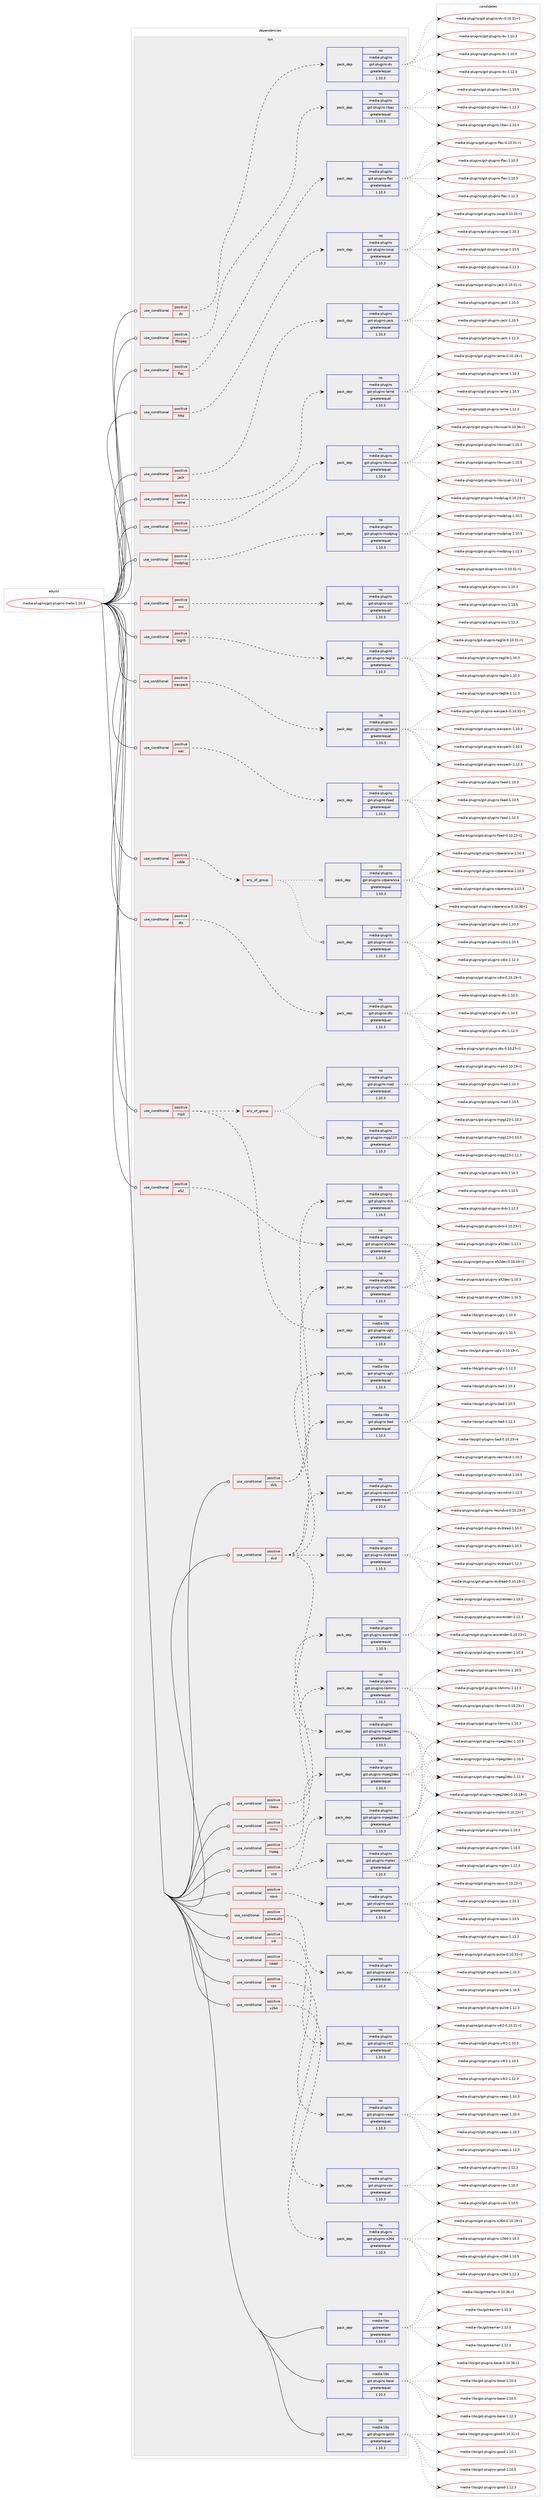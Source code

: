 digraph prolog {

# *************
# Graph options
# *************

newrank=true;
concentrate=true;
compound=true;
graph [rankdir=LR,fontname=Helvetica,fontsize=10,ranksep=1.5];#, ranksep=2.5, nodesep=0.2];
edge  [arrowhead=vee];
node  [fontname=Helvetica,fontsize=10];

# **********
# The ebuild
# **********

subgraph cluster_leftcol {
color=gray;
rank=same;
label=<<i>ebuild</i>>;
id [label="media-plugins/gst-plugins-meta-1.10.3", color=red, width=4, href="../media-plugins/gst-plugins-meta-1.10.3.svg"];
}

# ****************
# The dependencies
# ****************

subgraph cluster_midcol {
color=gray;
label=<<i>dependencies</i>>;
subgraph cluster_compile {
fillcolor="#eeeeee";
style=filled;
label=<<i>compile</i>>;
}
subgraph cluster_compileandrun {
fillcolor="#eeeeee";
style=filled;
label=<<i>compile and run</i>>;
}
subgraph cluster_run {
fillcolor="#eeeeee";
style=filled;
label=<<i>run</i>>;
subgraph cond92230 {
dependency373538 [label=<<TABLE BORDER="0" CELLBORDER="1" CELLSPACING="0" CELLPADDING="4"><TR><TD ROWSPAN="3" CELLPADDING="10">use_conditional</TD></TR><TR><TD>positive</TD></TR><TR><TD>a52</TD></TR></TABLE>>, shape=none, color=red];
subgraph pack275319 {
dependency373539 [label=<<TABLE BORDER="0" CELLBORDER="1" CELLSPACING="0" CELLPADDING="4" WIDTH="220"><TR><TD ROWSPAN="6" CELLPADDING="30">pack_dep</TD></TR><TR><TD WIDTH="110">no</TD></TR><TR><TD>media-plugins</TD></TR><TR><TD>gst-plugins-a52dec</TD></TR><TR><TD>greaterequal</TD></TR><TR><TD>1.10.3</TD></TR></TABLE>>, shape=none, color=blue];
}
dependency373538:e -> dependency373539:w [weight=20,style="dashed",arrowhead="vee"];
}
id:e -> dependency373538:w [weight=20,style="solid",arrowhead="odot"];
subgraph cond92231 {
dependency373540 [label=<<TABLE BORDER="0" CELLBORDER="1" CELLSPACING="0" CELLPADDING="4"><TR><TD ROWSPAN="3" CELLPADDING="10">use_conditional</TD></TR><TR><TD>positive</TD></TR><TR><TD>aac</TD></TR></TABLE>>, shape=none, color=red];
subgraph pack275320 {
dependency373541 [label=<<TABLE BORDER="0" CELLBORDER="1" CELLSPACING="0" CELLPADDING="4" WIDTH="220"><TR><TD ROWSPAN="6" CELLPADDING="30">pack_dep</TD></TR><TR><TD WIDTH="110">no</TD></TR><TR><TD>media-plugins</TD></TR><TR><TD>gst-plugins-faad</TD></TR><TR><TD>greaterequal</TD></TR><TR><TD>1.10.3</TD></TR></TABLE>>, shape=none, color=blue];
}
dependency373540:e -> dependency373541:w [weight=20,style="dashed",arrowhead="vee"];
}
id:e -> dependency373540:w [weight=20,style="solid",arrowhead="odot"];
subgraph cond92232 {
dependency373542 [label=<<TABLE BORDER="0" CELLBORDER="1" CELLSPACING="0" CELLPADDING="4"><TR><TD ROWSPAN="3" CELLPADDING="10">use_conditional</TD></TR><TR><TD>positive</TD></TR><TR><TD>cdda</TD></TR></TABLE>>, shape=none, color=red];
subgraph any5833 {
dependency373543 [label=<<TABLE BORDER="0" CELLBORDER="1" CELLSPACING="0" CELLPADDING="4"><TR><TD CELLPADDING="10">any_of_group</TD></TR></TABLE>>, shape=none, color=red];subgraph pack275321 {
dependency373544 [label=<<TABLE BORDER="0" CELLBORDER="1" CELLSPACING="0" CELLPADDING="4" WIDTH="220"><TR><TD ROWSPAN="6" CELLPADDING="30">pack_dep</TD></TR><TR><TD WIDTH="110">no</TD></TR><TR><TD>media-plugins</TD></TR><TR><TD>gst-plugins-cdparanoia</TD></TR><TR><TD>greaterequal</TD></TR><TR><TD>1.10.3</TD></TR></TABLE>>, shape=none, color=blue];
}
dependency373543:e -> dependency373544:w [weight=20,style="dotted",arrowhead="oinv"];
subgraph pack275322 {
dependency373545 [label=<<TABLE BORDER="0" CELLBORDER="1" CELLSPACING="0" CELLPADDING="4" WIDTH="220"><TR><TD ROWSPAN="6" CELLPADDING="30">pack_dep</TD></TR><TR><TD WIDTH="110">no</TD></TR><TR><TD>media-plugins</TD></TR><TR><TD>gst-plugins-cdio</TD></TR><TR><TD>greaterequal</TD></TR><TR><TD>1.10.3</TD></TR></TABLE>>, shape=none, color=blue];
}
dependency373543:e -> dependency373545:w [weight=20,style="dotted",arrowhead="oinv"];
}
dependency373542:e -> dependency373543:w [weight=20,style="dashed",arrowhead="vee"];
}
id:e -> dependency373542:w [weight=20,style="solid",arrowhead="odot"];
subgraph cond92233 {
dependency373546 [label=<<TABLE BORDER="0" CELLBORDER="1" CELLSPACING="0" CELLPADDING="4"><TR><TD ROWSPAN="3" CELLPADDING="10">use_conditional</TD></TR><TR><TD>positive</TD></TR><TR><TD>dts</TD></TR></TABLE>>, shape=none, color=red];
subgraph pack275323 {
dependency373547 [label=<<TABLE BORDER="0" CELLBORDER="1" CELLSPACING="0" CELLPADDING="4" WIDTH="220"><TR><TD ROWSPAN="6" CELLPADDING="30">pack_dep</TD></TR><TR><TD WIDTH="110">no</TD></TR><TR><TD>media-plugins</TD></TR><TR><TD>gst-plugins-dts</TD></TR><TR><TD>greaterequal</TD></TR><TR><TD>1.10.3</TD></TR></TABLE>>, shape=none, color=blue];
}
dependency373546:e -> dependency373547:w [weight=20,style="dashed",arrowhead="vee"];
}
id:e -> dependency373546:w [weight=20,style="solid",arrowhead="odot"];
subgraph cond92234 {
dependency373548 [label=<<TABLE BORDER="0" CELLBORDER="1" CELLSPACING="0" CELLPADDING="4"><TR><TD ROWSPAN="3" CELLPADDING="10">use_conditional</TD></TR><TR><TD>positive</TD></TR><TR><TD>dv</TD></TR></TABLE>>, shape=none, color=red];
subgraph pack275324 {
dependency373549 [label=<<TABLE BORDER="0" CELLBORDER="1" CELLSPACING="0" CELLPADDING="4" WIDTH="220"><TR><TD ROWSPAN="6" CELLPADDING="30">pack_dep</TD></TR><TR><TD WIDTH="110">no</TD></TR><TR><TD>media-plugins</TD></TR><TR><TD>gst-plugins-dv</TD></TR><TR><TD>greaterequal</TD></TR><TR><TD>1.10.3</TD></TR></TABLE>>, shape=none, color=blue];
}
dependency373548:e -> dependency373549:w [weight=20,style="dashed",arrowhead="vee"];
}
id:e -> dependency373548:w [weight=20,style="solid",arrowhead="odot"];
subgraph cond92235 {
dependency373550 [label=<<TABLE BORDER="0" CELLBORDER="1" CELLSPACING="0" CELLPADDING="4"><TR><TD ROWSPAN="3" CELLPADDING="10">use_conditional</TD></TR><TR><TD>positive</TD></TR><TR><TD>dvb</TD></TR></TABLE>>, shape=none, color=red];
subgraph pack275325 {
dependency373551 [label=<<TABLE BORDER="0" CELLBORDER="1" CELLSPACING="0" CELLPADDING="4" WIDTH="220"><TR><TD ROWSPAN="6" CELLPADDING="30">pack_dep</TD></TR><TR><TD WIDTH="110">no</TD></TR><TR><TD>media-plugins</TD></TR><TR><TD>gst-plugins-dvb</TD></TR><TR><TD>greaterequal</TD></TR><TR><TD>1.10.3</TD></TR></TABLE>>, shape=none, color=blue];
}
dependency373550:e -> dependency373551:w [weight=20,style="dashed",arrowhead="vee"];
subgraph pack275326 {
dependency373552 [label=<<TABLE BORDER="0" CELLBORDER="1" CELLSPACING="0" CELLPADDING="4" WIDTH="220"><TR><TD ROWSPAN="6" CELLPADDING="30">pack_dep</TD></TR><TR><TD WIDTH="110">no</TD></TR><TR><TD>media-libs</TD></TR><TR><TD>gst-plugins-bad</TD></TR><TR><TD>greaterequal</TD></TR><TR><TD>1.10.3</TD></TR></TABLE>>, shape=none, color=blue];
}
dependency373550:e -> dependency373552:w [weight=20,style="dashed",arrowhead="vee"];
}
id:e -> dependency373550:w [weight=20,style="solid",arrowhead="odot"];
subgraph cond92236 {
dependency373553 [label=<<TABLE BORDER="0" CELLBORDER="1" CELLSPACING="0" CELLPADDING="4"><TR><TD ROWSPAN="3" CELLPADDING="10">use_conditional</TD></TR><TR><TD>positive</TD></TR><TR><TD>dvd</TD></TR></TABLE>>, shape=none, color=red];
subgraph pack275327 {
dependency373554 [label=<<TABLE BORDER="0" CELLBORDER="1" CELLSPACING="0" CELLPADDING="4" WIDTH="220"><TR><TD ROWSPAN="6" CELLPADDING="30">pack_dep</TD></TR><TR><TD WIDTH="110">no</TD></TR><TR><TD>media-libs</TD></TR><TR><TD>gst-plugins-ugly</TD></TR><TR><TD>greaterequal</TD></TR><TR><TD>1.10.3</TD></TR></TABLE>>, shape=none, color=blue];
}
dependency373553:e -> dependency373554:w [weight=20,style="dashed",arrowhead="vee"];
subgraph pack275328 {
dependency373555 [label=<<TABLE BORDER="0" CELLBORDER="1" CELLSPACING="0" CELLPADDING="4" WIDTH="220"><TR><TD ROWSPAN="6" CELLPADDING="30">pack_dep</TD></TR><TR><TD WIDTH="110">no</TD></TR><TR><TD>media-plugins</TD></TR><TR><TD>gst-plugins-a52dec</TD></TR><TR><TD>greaterequal</TD></TR><TR><TD>1.10.3</TD></TR></TABLE>>, shape=none, color=blue];
}
dependency373553:e -> dependency373555:w [weight=20,style="dashed",arrowhead="vee"];
subgraph pack275329 {
dependency373556 [label=<<TABLE BORDER="0" CELLBORDER="1" CELLSPACING="0" CELLPADDING="4" WIDTH="220"><TR><TD ROWSPAN="6" CELLPADDING="30">pack_dep</TD></TR><TR><TD WIDTH="110">no</TD></TR><TR><TD>media-plugins</TD></TR><TR><TD>gst-plugins-dvdread</TD></TR><TR><TD>greaterequal</TD></TR><TR><TD>1.10.3</TD></TR></TABLE>>, shape=none, color=blue];
}
dependency373553:e -> dependency373556:w [weight=20,style="dashed",arrowhead="vee"];
subgraph pack275330 {
dependency373557 [label=<<TABLE BORDER="0" CELLBORDER="1" CELLSPACING="0" CELLPADDING="4" WIDTH="220"><TR><TD ROWSPAN="6" CELLPADDING="30">pack_dep</TD></TR><TR><TD WIDTH="110">no</TD></TR><TR><TD>media-plugins</TD></TR><TR><TD>gst-plugins-mpeg2dec</TD></TR><TR><TD>greaterequal</TD></TR><TR><TD>1.10.3</TD></TR></TABLE>>, shape=none, color=blue];
}
dependency373553:e -> dependency373557:w [weight=20,style="dashed",arrowhead="vee"];
subgraph pack275331 {
dependency373558 [label=<<TABLE BORDER="0" CELLBORDER="1" CELLSPACING="0" CELLPADDING="4" WIDTH="220"><TR><TD ROWSPAN="6" CELLPADDING="30">pack_dep</TD></TR><TR><TD WIDTH="110">no</TD></TR><TR><TD>media-plugins</TD></TR><TR><TD>gst-plugins-resindvd</TD></TR><TR><TD>greaterequal</TD></TR><TR><TD>1.10.3</TD></TR></TABLE>>, shape=none, color=blue];
}
dependency373553:e -> dependency373558:w [weight=20,style="dashed",arrowhead="vee"];
}
id:e -> dependency373553:w [weight=20,style="solid",arrowhead="odot"];
subgraph cond92237 {
dependency373559 [label=<<TABLE BORDER="0" CELLBORDER="1" CELLSPACING="0" CELLPADDING="4"><TR><TD ROWSPAN="3" CELLPADDING="10">use_conditional</TD></TR><TR><TD>positive</TD></TR><TR><TD>ffmpeg</TD></TR></TABLE>>, shape=none, color=red];
subgraph pack275332 {
dependency373560 [label=<<TABLE BORDER="0" CELLBORDER="1" CELLSPACING="0" CELLPADDING="4" WIDTH="220"><TR><TD ROWSPAN="6" CELLPADDING="30">pack_dep</TD></TR><TR><TD WIDTH="110">no</TD></TR><TR><TD>media-plugins</TD></TR><TR><TD>gst-plugins-libav</TD></TR><TR><TD>greaterequal</TD></TR><TR><TD>1.10.3</TD></TR></TABLE>>, shape=none, color=blue];
}
dependency373559:e -> dependency373560:w [weight=20,style="dashed",arrowhead="vee"];
}
id:e -> dependency373559:w [weight=20,style="solid",arrowhead="odot"];
subgraph cond92238 {
dependency373561 [label=<<TABLE BORDER="0" CELLBORDER="1" CELLSPACING="0" CELLPADDING="4"><TR><TD ROWSPAN="3" CELLPADDING="10">use_conditional</TD></TR><TR><TD>positive</TD></TR><TR><TD>flac</TD></TR></TABLE>>, shape=none, color=red];
subgraph pack275333 {
dependency373562 [label=<<TABLE BORDER="0" CELLBORDER="1" CELLSPACING="0" CELLPADDING="4" WIDTH="220"><TR><TD ROWSPAN="6" CELLPADDING="30">pack_dep</TD></TR><TR><TD WIDTH="110">no</TD></TR><TR><TD>media-plugins</TD></TR><TR><TD>gst-plugins-flac</TD></TR><TR><TD>greaterequal</TD></TR><TR><TD>1.10.3</TD></TR></TABLE>>, shape=none, color=blue];
}
dependency373561:e -> dependency373562:w [weight=20,style="dashed",arrowhead="vee"];
}
id:e -> dependency373561:w [weight=20,style="solid",arrowhead="odot"];
subgraph cond92239 {
dependency373563 [label=<<TABLE BORDER="0" CELLBORDER="1" CELLSPACING="0" CELLPADDING="4"><TR><TD ROWSPAN="3" CELLPADDING="10">use_conditional</TD></TR><TR><TD>positive</TD></TR><TR><TD>http</TD></TR></TABLE>>, shape=none, color=red];
subgraph pack275334 {
dependency373564 [label=<<TABLE BORDER="0" CELLBORDER="1" CELLSPACING="0" CELLPADDING="4" WIDTH="220"><TR><TD ROWSPAN="6" CELLPADDING="30">pack_dep</TD></TR><TR><TD WIDTH="110">no</TD></TR><TR><TD>media-plugins</TD></TR><TR><TD>gst-plugins-soup</TD></TR><TR><TD>greaterequal</TD></TR><TR><TD>1.10.3</TD></TR></TABLE>>, shape=none, color=blue];
}
dependency373563:e -> dependency373564:w [weight=20,style="dashed",arrowhead="vee"];
}
id:e -> dependency373563:w [weight=20,style="solid",arrowhead="odot"];
subgraph cond92240 {
dependency373565 [label=<<TABLE BORDER="0" CELLBORDER="1" CELLSPACING="0" CELLPADDING="4"><TR><TD ROWSPAN="3" CELLPADDING="10">use_conditional</TD></TR><TR><TD>positive</TD></TR><TR><TD>jack</TD></TR></TABLE>>, shape=none, color=red];
subgraph pack275335 {
dependency373566 [label=<<TABLE BORDER="0" CELLBORDER="1" CELLSPACING="0" CELLPADDING="4" WIDTH="220"><TR><TD ROWSPAN="6" CELLPADDING="30">pack_dep</TD></TR><TR><TD WIDTH="110">no</TD></TR><TR><TD>media-plugins</TD></TR><TR><TD>gst-plugins-jack</TD></TR><TR><TD>greaterequal</TD></TR><TR><TD>1.10.3</TD></TR></TABLE>>, shape=none, color=blue];
}
dependency373565:e -> dependency373566:w [weight=20,style="dashed",arrowhead="vee"];
}
id:e -> dependency373565:w [weight=20,style="solid",arrowhead="odot"];
subgraph cond92241 {
dependency373567 [label=<<TABLE BORDER="0" CELLBORDER="1" CELLSPACING="0" CELLPADDING="4"><TR><TD ROWSPAN="3" CELLPADDING="10">use_conditional</TD></TR><TR><TD>positive</TD></TR><TR><TD>lame</TD></TR></TABLE>>, shape=none, color=red];
subgraph pack275336 {
dependency373568 [label=<<TABLE BORDER="0" CELLBORDER="1" CELLSPACING="0" CELLPADDING="4" WIDTH="220"><TR><TD ROWSPAN="6" CELLPADDING="30">pack_dep</TD></TR><TR><TD WIDTH="110">no</TD></TR><TR><TD>media-plugins</TD></TR><TR><TD>gst-plugins-lame</TD></TR><TR><TD>greaterequal</TD></TR><TR><TD>1.10.3</TD></TR></TABLE>>, shape=none, color=blue];
}
dependency373567:e -> dependency373568:w [weight=20,style="dashed",arrowhead="vee"];
}
id:e -> dependency373567:w [weight=20,style="solid",arrowhead="odot"];
subgraph cond92242 {
dependency373569 [label=<<TABLE BORDER="0" CELLBORDER="1" CELLSPACING="0" CELLPADDING="4"><TR><TD ROWSPAN="3" CELLPADDING="10">use_conditional</TD></TR><TR><TD>positive</TD></TR><TR><TD>libass</TD></TR></TABLE>>, shape=none, color=red];
subgraph pack275337 {
dependency373570 [label=<<TABLE BORDER="0" CELLBORDER="1" CELLSPACING="0" CELLPADDING="4" WIDTH="220"><TR><TD ROWSPAN="6" CELLPADDING="30">pack_dep</TD></TR><TR><TD WIDTH="110">no</TD></TR><TR><TD>media-plugins</TD></TR><TR><TD>gst-plugins-assrender</TD></TR><TR><TD>greaterequal</TD></TR><TR><TD>1.10.3</TD></TR></TABLE>>, shape=none, color=blue];
}
dependency373569:e -> dependency373570:w [weight=20,style="dashed",arrowhead="vee"];
}
id:e -> dependency373569:w [weight=20,style="solid",arrowhead="odot"];
subgraph cond92243 {
dependency373571 [label=<<TABLE BORDER="0" CELLBORDER="1" CELLSPACING="0" CELLPADDING="4"><TR><TD ROWSPAN="3" CELLPADDING="10">use_conditional</TD></TR><TR><TD>positive</TD></TR><TR><TD>libvisual</TD></TR></TABLE>>, shape=none, color=red];
subgraph pack275338 {
dependency373572 [label=<<TABLE BORDER="0" CELLBORDER="1" CELLSPACING="0" CELLPADDING="4" WIDTH="220"><TR><TD ROWSPAN="6" CELLPADDING="30">pack_dep</TD></TR><TR><TD WIDTH="110">no</TD></TR><TR><TD>media-plugins</TD></TR><TR><TD>gst-plugins-libvisual</TD></TR><TR><TD>greaterequal</TD></TR><TR><TD>1.10.3</TD></TR></TABLE>>, shape=none, color=blue];
}
dependency373571:e -> dependency373572:w [weight=20,style="dashed",arrowhead="vee"];
}
id:e -> dependency373571:w [weight=20,style="solid",arrowhead="odot"];
subgraph cond92244 {
dependency373573 [label=<<TABLE BORDER="0" CELLBORDER="1" CELLSPACING="0" CELLPADDING="4"><TR><TD ROWSPAN="3" CELLPADDING="10">use_conditional</TD></TR><TR><TD>positive</TD></TR><TR><TD>mms</TD></TR></TABLE>>, shape=none, color=red];
subgraph pack275339 {
dependency373574 [label=<<TABLE BORDER="0" CELLBORDER="1" CELLSPACING="0" CELLPADDING="4" WIDTH="220"><TR><TD ROWSPAN="6" CELLPADDING="30">pack_dep</TD></TR><TR><TD WIDTH="110">no</TD></TR><TR><TD>media-plugins</TD></TR><TR><TD>gst-plugins-libmms</TD></TR><TR><TD>greaterequal</TD></TR><TR><TD>1.10.3</TD></TR></TABLE>>, shape=none, color=blue];
}
dependency373573:e -> dependency373574:w [weight=20,style="dashed",arrowhead="vee"];
}
id:e -> dependency373573:w [weight=20,style="solid",arrowhead="odot"];
subgraph cond92245 {
dependency373575 [label=<<TABLE BORDER="0" CELLBORDER="1" CELLSPACING="0" CELLPADDING="4"><TR><TD ROWSPAN="3" CELLPADDING="10">use_conditional</TD></TR><TR><TD>positive</TD></TR><TR><TD>modplug</TD></TR></TABLE>>, shape=none, color=red];
subgraph pack275340 {
dependency373576 [label=<<TABLE BORDER="0" CELLBORDER="1" CELLSPACING="0" CELLPADDING="4" WIDTH="220"><TR><TD ROWSPAN="6" CELLPADDING="30">pack_dep</TD></TR><TR><TD WIDTH="110">no</TD></TR><TR><TD>media-plugins</TD></TR><TR><TD>gst-plugins-modplug</TD></TR><TR><TD>greaterequal</TD></TR><TR><TD>1.10.3</TD></TR></TABLE>>, shape=none, color=blue];
}
dependency373575:e -> dependency373576:w [weight=20,style="dashed",arrowhead="vee"];
}
id:e -> dependency373575:w [weight=20,style="solid",arrowhead="odot"];
subgraph cond92246 {
dependency373577 [label=<<TABLE BORDER="0" CELLBORDER="1" CELLSPACING="0" CELLPADDING="4"><TR><TD ROWSPAN="3" CELLPADDING="10">use_conditional</TD></TR><TR><TD>positive</TD></TR><TR><TD>mp3</TD></TR></TABLE>>, shape=none, color=red];
subgraph pack275341 {
dependency373578 [label=<<TABLE BORDER="0" CELLBORDER="1" CELLSPACING="0" CELLPADDING="4" WIDTH="220"><TR><TD ROWSPAN="6" CELLPADDING="30">pack_dep</TD></TR><TR><TD WIDTH="110">no</TD></TR><TR><TD>media-libs</TD></TR><TR><TD>gst-plugins-ugly</TD></TR><TR><TD>greaterequal</TD></TR><TR><TD>1.10.3</TD></TR></TABLE>>, shape=none, color=blue];
}
dependency373577:e -> dependency373578:w [weight=20,style="dashed",arrowhead="vee"];
subgraph any5834 {
dependency373579 [label=<<TABLE BORDER="0" CELLBORDER="1" CELLSPACING="0" CELLPADDING="4"><TR><TD CELLPADDING="10">any_of_group</TD></TR></TABLE>>, shape=none, color=red];subgraph pack275342 {
dependency373580 [label=<<TABLE BORDER="0" CELLBORDER="1" CELLSPACING="0" CELLPADDING="4" WIDTH="220"><TR><TD ROWSPAN="6" CELLPADDING="30">pack_dep</TD></TR><TR><TD WIDTH="110">no</TD></TR><TR><TD>media-plugins</TD></TR><TR><TD>gst-plugins-mad</TD></TR><TR><TD>greaterequal</TD></TR><TR><TD>1.10.3</TD></TR></TABLE>>, shape=none, color=blue];
}
dependency373579:e -> dependency373580:w [weight=20,style="dotted",arrowhead="oinv"];
subgraph pack275343 {
dependency373581 [label=<<TABLE BORDER="0" CELLBORDER="1" CELLSPACING="0" CELLPADDING="4" WIDTH="220"><TR><TD ROWSPAN="6" CELLPADDING="30">pack_dep</TD></TR><TR><TD WIDTH="110">no</TD></TR><TR><TD>media-plugins</TD></TR><TR><TD>gst-plugins-mpg123</TD></TR><TR><TD>greaterequal</TD></TR><TR><TD>1.10.3</TD></TR></TABLE>>, shape=none, color=blue];
}
dependency373579:e -> dependency373581:w [weight=20,style="dotted",arrowhead="oinv"];
}
dependency373577:e -> dependency373579:w [weight=20,style="dashed",arrowhead="vee"];
}
id:e -> dependency373577:w [weight=20,style="solid",arrowhead="odot"];
subgraph cond92247 {
dependency373582 [label=<<TABLE BORDER="0" CELLBORDER="1" CELLSPACING="0" CELLPADDING="4"><TR><TD ROWSPAN="3" CELLPADDING="10">use_conditional</TD></TR><TR><TD>positive</TD></TR><TR><TD>mpeg</TD></TR></TABLE>>, shape=none, color=red];
subgraph pack275344 {
dependency373583 [label=<<TABLE BORDER="0" CELLBORDER="1" CELLSPACING="0" CELLPADDING="4" WIDTH="220"><TR><TD ROWSPAN="6" CELLPADDING="30">pack_dep</TD></TR><TR><TD WIDTH="110">no</TD></TR><TR><TD>media-plugins</TD></TR><TR><TD>gst-plugins-mpeg2dec</TD></TR><TR><TD>greaterequal</TD></TR><TR><TD>1.10.3</TD></TR></TABLE>>, shape=none, color=blue];
}
dependency373582:e -> dependency373583:w [weight=20,style="dashed",arrowhead="vee"];
}
id:e -> dependency373582:w [weight=20,style="solid",arrowhead="odot"];
subgraph cond92248 {
dependency373584 [label=<<TABLE BORDER="0" CELLBORDER="1" CELLSPACING="0" CELLPADDING="4"><TR><TD ROWSPAN="3" CELLPADDING="10">use_conditional</TD></TR><TR><TD>positive</TD></TR><TR><TD>opus</TD></TR></TABLE>>, shape=none, color=red];
subgraph pack275345 {
dependency373585 [label=<<TABLE BORDER="0" CELLBORDER="1" CELLSPACING="0" CELLPADDING="4" WIDTH="220"><TR><TD ROWSPAN="6" CELLPADDING="30">pack_dep</TD></TR><TR><TD WIDTH="110">no</TD></TR><TR><TD>media-plugins</TD></TR><TR><TD>gst-plugins-opus</TD></TR><TR><TD>greaterequal</TD></TR><TR><TD>1.10.3</TD></TR></TABLE>>, shape=none, color=blue];
}
dependency373584:e -> dependency373585:w [weight=20,style="dashed",arrowhead="vee"];
}
id:e -> dependency373584:w [weight=20,style="solid",arrowhead="odot"];
subgraph cond92249 {
dependency373586 [label=<<TABLE BORDER="0" CELLBORDER="1" CELLSPACING="0" CELLPADDING="4"><TR><TD ROWSPAN="3" CELLPADDING="10">use_conditional</TD></TR><TR><TD>positive</TD></TR><TR><TD>oss</TD></TR></TABLE>>, shape=none, color=red];
subgraph pack275346 {
dependency373587 [label=<<TABLE BORDER="0" CELLBORDER="1" CELLSPACING="0" CELLPADDING="4" WIDTH="220"><TR><TD ROWSPAN="6" CELLPADDING="30">pack_dep</TD></TR><TR><TD WIDTH="110">no</TD></TR><TR><TD>media-plugins</TD></TR><TR><TD>gst-plugins-oss</TD></TR><TR><TD>greaterequal</TD></TR><TR><TD>1.10.3</TD></TR></TABLE>>, shape=none, color=blue];
}
dependency373586:e -> dependency373587:w [weight=20,style="dashed",arrowhead="vee"];
}
id:e -> dependency373586:w [weight=20,style="solid",arrowhead="odot"];
subgraph cond92250 {
dependency373588 [label=<<TABLE BORDER="0" CELLBORDER="1" CELLSPACING="0" CELLPADDING="4"><TR><TD ROWSPAN="3" CELLPADDING="10">use_conditional</TD></TR><TR><TD>positive</TD></TR><TR><TD>pulseaudio</TD></TR></TABLE>>, shape=none, color=red];
subgraph pack275347 {
dependency373589 [label=<<TABLE BORDER="0" CELLBORDER="1" CELLSPACING="0" CELLPADDING="4" WIDTH="220"><TR><TD ROWSPAN="6" CELLPADDING="30">pack_dep</TD></TR><TR><TD WIDTH="110">no</TD></TR><TR><TD>media-plugins</TD></TR><TR><TD>gst-plugins-pulse</TD></TR><TR><TD>greaterequal</TD></TR><TR><TD>1.10.3</TD></TR></TABLE>>, shape=none, color=blue];
}
dependency373588:e -> dependency373589:w [weight=20,style="dashed",arrowhead="vee"];
}
id:e -> dependency373588:w [weight=20,style="solid",arrowhead="odot"];
subgraph cond92251 {
dependency373590 [label=<<TABLE BORDER="0" CELLBORDER="1" CELLSPACING="0" CELLPADDING="4"><TR><TD ROWSPAN="3" CELLPADDING="10">use_conditional</TD></TR><TR><TD>positive</TD></TR><TR><TD>taglib</TD></TR></TABLE>>, shape=none, color=red];
subgraph pack275348 {
dependency373591 [label=<<TABLE BORDER="0" CELLBORDER="1" CELLSPACING="0" CELLPADDING="4" WIDTH="220"><TR><TD ROWSPAN="6" CELLPADDING="30">pack_dep</TD></TR><TR><TD WIDTH="110">no</TD></TR><TR><TD>media-plugins</TD></TR><TR><TD>gst-plugins-taglib</TD></TR><TR><TD>greaterequal</TD></TR><TR><TD>1.10.3</TD></TR></TABLE>>, shape=none, color=blue];
}
dependency373590:e -> dependency373591:w [weight=20,style="dashed",arrowhead="vee"];
}
id:e -> dependency373590:w [weight=20,style="solid",arrowhead="odot"];
subgraph cond92252 {
dependency373592 [label=<<TABLE BORDER="0" CELLBORDER="1" CELLSPACING="0" CELLPADDING="4"><TR><TD ROWSPAN="3" CELLPADDING="10">use_conditional</TD></TR><TR><TD>positive</TD></TR><TR><TD>v4l</TD></TR></TABLE>>, shape=none, color=red];
subgraph pack275349 {
dependency373593 [label=<<TABLE BORDER="0" CELLBORDER="1" CELLSPACING="0" CELLPADDING="4" WIDTH="220"><TR><TD ROWSPAN="6" CELLPADDING="30">pack_dep</TD></TR><TR><TD WIDTH="110">no</TD></TR><TR><TD>media-plugins</TD></TR><TR><TD>gst-plugins-v4l2</TD></TR><TR><TD>greaterequal</TD></TR><TR><TD>1.10.3</TD></TR></TABLE>>, shape=none, color=blue];
}
dependency373592:e -> dependency373593:w [weight=20,style="dashed",arrowhead="vee"];
}
id:e -> dependency373592:w [weight=20,style="solid",arrowhead="odot"];
subgraph cond92253 {
dependency373594 [label=<<TABLE BORDER="0" CELLBORDER="1" CELLSPACING="0" CELLPADDING="4"><TR><TD ROWSPAN="3" CELLPADDING="10">use_conditional</TD></TR><TR><TD>positive</TD></TR><TR><TD>vaapi</TD></TR></TABLE>>, shape=none, color=red];
subgraph pack275350 {
dependency373595 [label=<<TABLE BORDER="0" CELLBORDER="1" CELLSPACING="0" CELLPADDING="4" WIDTH="220"><TR><TD ROWSPAN="6" CELLPADDING="30">pack_dep</TD></TR><TR><TD WIDTH="110">no</TD></TR><TR><TD>media-plugins</TD></TR><TR><TD>gst-plugins-vaapi</TD></TR><TR><TD>greaterequal</TD></TR><TR><TD>1.10.3</TD></TR></TABLE>>, shape=none, color=blue];
}
dependency373594:e -> dependency373595:w [weight=20,style="dashed",arrowhead="vee"];
}
id:e -> dependency373594:w [weight=20,style="solid",arrowhead="odot"];
subgraph cond92254 {
dependency373596 [label=<<TABLE BORDER="0" CELLBORDER="1" CELLSPACING="0" CELLPADDING="4"><TR><TD ROWSPAN="3" CELLPADDING="10">use_conditional</TD></TR><TR><TD>positive</TD></TR><TR><TD>vcd</TD></TR></TABLE>>, shape=none, color=red];
subgraph pack275351 {
dependency373597 [label=<<TABLE BORDER="0" CELLBORDER="1" CELLSPACING="0" CELLPADDING="4" WIDTH="220"><TR><TD ROWSPAN="6" CELLPADDING="30">pack_dep</TD></TR><TR><TD WIDTH="110">no</TD></TR><TR><TD>media-plugins</TD></TR><TR><TD>gst-plugins-mplex</TD></TR><TR><TD>greaterequal</TD></TR><TR><TD>1.10.3</TD></TR></TABLE>>, shape=none, color=blue];
}
dependency373596:e -> dependency373597:w [weight=20,style="dashed",arrowhead="vee"];
subgraph pack275352 {
dependency373598 [label=<<TABLE BORDER="0" CELLBORDER="1" CELLSPACING="0" CELLPADDING="4" WIDTH="220"><TR><TD ROWSPAN="6" CELLPADDING="30">pack_dep</TD></TR><TR><TD WIDTH="110">no</TD></TR><TR><TD>media-plugins</TD></TR><TR><TD>gst-plugins-mpeg2dec</TD></TR><TR><TD>greaterequal</TD></TR><TR><TD>1.10.3</TD></TR></TABLE>>, shape=none, color=blue];
}
dependency373596:e -> dependency373598:w [weight=20,style="dashed",arrowhead="vee"];
}
id:e -> dependency373596:w [weight=20,style="solid",arrowhead="odot"];
subgraph cond92255 {
dependency373599 [label=<<TABLE BORDER="0" CELLBORDER="1" CELLSPACING="0" CELLPADDING="4"><TR><TD ROWSPAN="3" CELLPADDING="10">use_conditional</TD></TR><TR><TD>positive</TD></TR><TR><TD>vpx</TD></TR></TABLE>>, shape=none, color=red];
subgraph pack275353 {
dependency373600 [label=<<TABLE BORDER="0" CELLBORDER="1" CELLSPACING="0" CELLPADDING="4" WIDTH="220"><TR><TD ROWSPAN="6" CELLPADDING="30">pack_dep</TD></TR><TR><TD WIDTH="110">no</TD></TR><TR><TD>media-plugins</TD></TR><TR><TD>gst-plugins-vpx</TD></TR><TR><TD>greaterequal</TD></TR><TR><TD>1.10.3</TD></TR></TABLE>>, shape=none, color=blue];
}
dependency373599:e -> dependency373600:w [weight=20,style="dashed",arrowhead="vee"];
}
id:e -> dependency373599:w [weight=20,style="solid",arrowhead="odot"];
subgraph cond92256 {
dependency373601 [label=<<TABLE BORDER="0" CELLBORDER="1" CELLSPACING="0" CELLPADDING="4"><TR><TD ROWSPAN="3" CELLPADDING="10">use_conditional</TD></TR><TR><TD>positive</TD></TR><TR><TD>wavpack</TD></TR></TABLE>>, shape=none, color=red];
subgraph pack275354 {
dependency373602 [label=<<TABLE BORDER="0" CELLBORDER="1" CELLSPACING="0" CELLPADDING="4" WIDTH="220"><TR><TD ROWSPAN="6" CELLPADDING="30">pack_dep</TD></TR><TR><TD WIDTH="110">no</TD></TR><TR><TD>media-plugins</TD></TR><TR><TD>gst-plugins-wavpack</TD></TR><TR><TD>greaterequal</TD></TR><TR><TD>1.10.3</TD></TR></TABLE>>, shape=none, color=blue];
}
dependency373601:e -> dependency373602:w [weight=20,style="dashed",arrowhead="vee"];
}
id:e -> dependency373601:w [weight=20,style="solid",arrowhead="odot"];
subgraph cond92257 {
dependency373603 [label=<<TABLE BORDER="0" CELLBORDER="1" CELLSPACING="0" CELLPADDING="4"><TR><TD ROWSPAN="3" CELLPADDING="10">use_conditional</TD></TR><TR><TD>positive</TD></TR><TR><TD>x264</TD></TR></TABLE>>, shape=none, color=red];
subgraph pack275355 {
dependency373604 [label=<<TABLE BORDER="0" CELLBORDER="1" CELLSPACING="0" CELLPADDING="4" WIDTH="220"><TR><TD ROWSPAN="6" CELLPADDING="30">pack_dep</TD></TR><TR><TD WIDTH="110">no</TD></TR><TR><TD>media-plugins</TD></TR><TR><TD>gst-plugins-x264</TD></TR><TR><TD>greaterequal</TD></TR><TR><TD>1.10.3</TD></TR></TABLE>>, shape=none, color=blue];
}
dependency373603:e -> dependency373604:w [weight=20,style="dashed",arrowhead="vee"];
}
id:e -> dependency373603:w [weight=20,style="solid",arrowhead="odot"];
subgraph pack275356 {
dependency373605 [label=<<TABLE BORDER="0" CELLBORDER="1" CELLSPACING="0" CELLPADDING="4" WIDTH="220"><TR><TD ROWSPAN="6" CELLPADDING="30">pack_dep</TD></TR><TR><TD WIDTH="110">no</TD></TR><TR><TD>media-libs</TD></TR><TR><TD>gst-plugins-base</TD></TR><TR><TD>greaterequal</TD></TR><TR><TD>1.10.3</TD></TR></TABLE>>, shape=none, color=blue];
}
id:e -> dependency373605:w [weight=20,style="solid",arrowhead="odot"];
subgraph pack275357 {
dependency373606 [label=<<TABLE BORDER="0" CELLBORDER="1" CELLSPACING="0" CELLPADDING="4" WIDTH="220"><TR><TD ROWSPAN="6" CELLPADDING="30">pack_dep</TD></TR><TR><TD WIDTH="110">no</TD></TR><TR><TD>media-libs</TD></TR><TR><TD>gst-plugins-good</TD></TR><TR><TD>greaterequal</TD></TR><TR><TD>1.10.3</TD></TR></TABLE>>, shape=none, color=blue];
}
id:e -> dependency373606:w [weight=20,style="solid",arrowhead="odot"];
subgraph pack275358 {
dependency373607 [label=<<TABLE BORDER="0" CELLBORDER="1" CELLSPACING="0" CELLPADDING="4" WIDTH="220"><TR><TD ROWSPAN="6" CELLPADDING="30">pack_dep</TD></TR><TR><TD WIDTH="110">no</TD></TR><TR><TD>media-libs</TD></TR><TR><TD>gstreamer</TD></TR><TR><TD>greaterequal</TD></TR><TR><TD>1.10.3</TD></TR></TABLE>>, shape=none, color=blue];
}
id:e -> dependency373607:w [weight=20,style="solid",arrowhead="odot"];
}
}

# **************
# The candidates
# **************

subgraph cluster_choices {
rank=same;
color=gray;
label=<<i>candidates</i>>;

subgraph choice275319 {
color=black;
nodesep=1;
choice10910110010597451121081171031051101154710311511645112108117103105110115459753501001019945484649484649574511449 [label="media-plugins/gst-plugins-a52dec-0.10.19-r1", color=red, width=4,href="../media-plugins/gst-plugins-a52dec-0.10.19-r1.svg"];
choice10910110010597451121081171031051101154710311511645112108117103105110115459753501001019945494649484651 [label="media-plugins/gst-plugins-a52dec-1.10.3", color=red, width=4,href="../media-plugins/gst-plugins-a52dec-1.10.3.svg"];
choice10910110010597451121081171031051101154710311511645112108117103105110115459753501001019945494649484653 [label="media-plugins/gst-plugins-a52dec-1.10.5", color=red, width=4,href="../media-plugins/gst-plugins-a52dec-1.10.5.svg"];
choice10910110010597451121081171031051101154710311511645112108117103105110115459753501001019945494649504651 [label="media-plugins/gst-plugins-a52dec-1.12.3", color=red, width=4,href="../media-plugins/gst-plugins-a52dec-1.12.3.svg"];
dependency373539:e -> choice10910110010597451121081171031051101154710311511645112108117103105110115459753501001019945484649484649574511449:w [style=dotted,weight="100"];
dependency373539:e -> choice10910110010597451121081171031051101154710311511645112108117103105110115459753501001019945494649484651:w [style=dotted,weight="100"];
dependency373539:e -> choice10910110010597451121081171031051101154710311511645112108117103105110115459753501001019945494649484653:w [style=dotted,weight="100"];
dependency373539:e -> choice10910110010597451121081171031051101154710311511645112108117103105110115459753501001019945494649504651:w [style=dotted,weight="100"];
}
subgraph choice275320 {
color=black;
nodesep=1;
choice1091011001059745112108117103105110115471031151164511210811710310511011545102979710045484649484650514511450 [label="media-plugins/gst-plugins-faad-0.10.23-r2", color=red, width=4,href="../media-plugins/gst-plugins-faad-0.10.23-r2.svg"];
choice1091011001059745112108117103105110115471031151164511210811710310511011545102979710045494649484651 [label="media-plugins/gst-plugins-faad-1.10.3", color=red, width=4,href="../media-plugins/gst-plugins-faad-1.10.3.svg"];
choice1091011001059745112108117103105110115471031151164511210811710310511011545102979710045494649484653 [label="media-plugins/gst-plugins-faad-1.10.5", color=red, width=4,href="../media-plugins/gst-plugins-faad-1.10.5.svg"];
choice1091011001059745112108117103105110115471031151164511210811710310511011545102979710045494649504651 [label="media-plugins/gst-plugins-faad-1.12.3", color=red, width=4,href="../media-plugins/gst-plugins-faad-1.12.3.svg"];
dependency373541:e -> choice1091011001059745112108117103105110115471031151164511210811710310511011545102979710045484649484650514511450:w [style=dotted,weight="100"];
dependency373541:e -> choice1091011001059745112108117103105110115471031151164511210811710310511011545102979710045494649484651:w [style=dotted,weight="100"];
dependency373541:e -> choice1091011001059745112108117103105110115471031151164511210811710310511011545102979710045494649484653:w [style=dotted,weight="100"];
dependency373541:e -> choice1091011001059745112108117103105110115471031151164511210811710310511011545102979710045494649504651:w [style=dotted,weight="100"];
}
subgraph choice275321 {
color=black;
nodesep=1;
choice10910110010597451121081171031051101154710311511645112108117103105110115459910011297114971101111059745484649484651544511449 [label="media-plugins/gst-plugins-cdparanoia-0.10.36-r1", color=red, width=4,href="../media-plugins/gst-plugins-cdparanoia-0.10.36-r1.svg"];
choice10910110010597451121081171031051101154710311511645112108117103105110115459910011297114971101111059745494649484651 [label="media-plugins/gst-plugins-cdparanoia-1.10.3", color=red, width=4,href="../media-plugins/gst-plugins-cdparanoia-1.10.3.svg"];
choice10910110010597451121081171031051101154710311511645112108117103105110115459910011297114971101111059745494649484653 [label="media-plugins/gst-plugins-cdparanoia-1.10.5", color=red, width=4,href="../media-plugins/gst-plugins-cdparanoia-1.10.5.svg"];
choice10910110010597451121081171031051101154710311511645112108117103105110115459910011297114971101111059745494649504651 [label="media-plugins/gst-plugins-cdparanoia-1.12.3", color=red, width=4,href="../media-plugins/gst-plugins-cdparanoia-1.12.3.svg"];
dependency373544:e -> choice10910110010597451121081171031051101154710311511645112108117103105110115459910011297114971101111059745484649484651544511449:w [style=dotted,weight="100"];
dependency373544:e -> choice10910110010597451121081171031051101154710311511645112108117103105110115459910011297114971101111059745494649484651:w [style=dotted,weight="100"];
dependency373544:e -> choice10910110010597451121081171031051101154710311511645112108117103105110115459910011297114971101111059745494649484653:w [style=dotted,weight="100"];
dependency373544:e -> choice10910110010597451121081171031051101154710311511645112108117103105110115459910011297114971101111059745494649504651:w [style=dotted,weight="100"];
}
subgraph choice275322 {
color=black;
nodesep=1;
choice10910110010597451121081171031051101154710311511645112108117103105110115459910010511145484649484649574511449 [label="media-plugins/gst-plugins-cdio-0.10.19-r1", color=red, width=4,href="../media-plugins/gst-plugins-cdio-0.10.19-r1.svg"];
choice10910110010597451121081171031051101154710311511645112108117103105110115459910010511145494649484651 [label="media-plugins/gst-plugins-cdio-1.10.3", color=red, width=4,href="../media-plugins/gst-plugins-cdio-1.10.3.svg"];
choice10910110010597451121081171031051101154710311511645112108117103105110115459910010511145494649484653 [label="media-plugins/gst-plugins-cdio-1.10.5", color=red, width=4,href="../media-plugins/gst-plugins-cdio-1.10.5.svg"];
choice10910110010597451121081171031051101154710311511645112108117103105110115459910010511145494649504651 [label="media-plugins/gst-plugins-cdio-1.12.3", color=red, width=4,href="../media-plugins/gst-plugins-cdio-1.12.3.svg"];
dependency373545:e -> choice10910110010597451121081171031051101154710311511645112108117103105110115459910010511145484649484649574511449:w [style=dotted,weight="100"];
dependency373545:e -> choice10910110010597451121081171031051101154710311511645112108117103105110115459910010511145494649484651:w [style=dotted,weight="100"];
dependency373545:e -> choice10910110010597451121081171031051101154710311511645112108117103105110115459910010511145494649484653:w [style=dotted,weight="100"];
dependency373545:e -> choice10910110010597451121081171031051101154710311511645112108117103105110115459910010511145494649504651:w [style=dotted,weight="100"];
}
subgraph choice275323 {
color=black;
nodesep=1;
choice109101100105974511210811710310511011547103115116451121081171031051101154510011611545484649484650514511449 [label="media-plugins/gst-plugins-dts-0.10.23-r1", color=red, width=4,href="../media-plugins/gst-plugins-dts-0.10.23-r1.svg"];
choice109101100105974511210811710310511011547103115116451121081171031051101154510011611545494649484651 [label="media-plugins/gst-plugins-dts-1.10.3", color=red, width=4,href="../media-plugins/gst-plugins-dts-1.10.3.svg"];
choice109101100105974511210811710310511011547103115116451121081171031051101154510011611545494649484653 [label="media-plugins/gst-plugins-dts-1.10.5", color=red, width=4,href="../media-plugins/gst-plugins-dts-1.10.5.svg"];
choice109101100105974511210811710310511011547103115116451121081171031051101154510011611545494649504651 [label="media-plugins/gst-plugins-dts-1.12.3", color=red, width=4,href="../media-plugins/gst-plugins-dts-1.12.3.svg"];
dependency373547:e -> choice109101100105974511210811710310511011547103115116451121081171031051101154510011611545484649484650514511449:w [style=dotted,weight="100"];
dependency373547:e -> choice109101100105974511210811710310511011547103115116451121081171031051101154510011611545494649484651:w [style=dotted,weight="100"];
dependency373547:e -> choice109101100105974511210811710310511011547103115116451121081171031051101154510011611545494649484653:w [style=dotted,weight="100"];
dependency373547:e -> choice109101100105974511210811710310511011547103115116451121081171031051101154510011611545494649504651:w [style=dotted,weight="100"];
}
subgraph choice275324 {
color=black;
nodesep=1;
choice109101100105974511210811710310511011547103115116451121081171031051101154510011845484649484651494511449 [label="media-plugins/gst-plugins-dv-0.10.31-r1", color=red, width=4,href="../media-plugins/gst-plugins-dv-0.10.31-r1.svg"];
choice109101100105974511210811710310511011547103115116451121081171031051101154510011845494649484651 [label="media-plugins/gst-plugins-dv-1.10.3", color=red, width=4,href="../media-plugins/gst-plugins-dv-1.10.3.svg"];
choice109101100105974511210811710310511011547103115116451121081171031051101154510011845494649484653 [label="media-plugins/gst-plugins-dv-1.10.5", color=red, width=4,href="../media-plugins/gst-plugins-dv-1.10.5.svg"];
choice109101100105974511210811710310511011547103115116451121081171031051101154510011845494649504651 [label="media-plugins/gst-plugins-dv-1.12.3", color=red, width=4,href="../media-plugins/gst-plugins-dv-1.12.3.svg"];
dependency373549:e -> choice109101100105974511210811710310511011547103115116451121081171031051101154510011845484649484651494511449:w [style=dotted,weight="100"];
dependency373549:e -> choice109101100105974511210811710310511011547103115116451121081171031051101154510011845494649484651:w [style=dotted,weight="100"];
dependency373549:e -> choice109101100105974511210811710310511011547103115116451121081171031051101154510011845494649484653:w [style=dotted,weight="100"];
dependency373549:e -> choice109101100105974511210811710310511011547103115116451121081171031051101154510011845494649504651:w [style=dotted,weight="100"];
}
subgraph choice275325 {
color=black;
nodesep=1;
choice10910110010597451121081171031051101154710311511645112108117103105110115451001189845484649484650514511449 [label="media-plugins/gst-plugins-dvb-0.10.23-r1", color=red, width=4,href="../media-plugins/gst-plugins-dvb-0.10.23-r1.svg"];
choice10910110010597451121081171031051101154710311511645112108117103105110115451001189845494649484651 [label="media-plugins/gst-plugins-dvb-1.10.3", color=red, width=4,href="../media-plugins/gst-plugins-dvb-1.10.3.svg"];
choice10910110010597451121081171031051101154710311511645112108117103105110115451001189845494649484653 [label="media-plugins/gst-plugins-dvb-1.10.5", color=red, width=4,href="../media-plugins/gst-plugins-dvb-1.10.5.svg"];
choice10910110010597451121081171031051101154710311511645112108117103105110115451001189845494649504651 [label="media-plugins/gst-plugins-dvb-1.12.3", color=red, width=4,href="../media-plugins/gst-plugins-dvb-1.12.3.svg"];
dependency373551:e -> choice10910110010597451121081171031051101154710311511645112108117103105110115451001189845484649484650514511449:w [style=dotted,weight="100"];
dependency373551:e -> choice10910110010597451121081171031051101154710311511645112108117103105110115451001189845494649484651:w [style=dotted,weight="100"];
dependency373551:e -> choice10910110010597451121081171031051101154710311511645112108117103105110115451001189845494649484653:w [style=dotted,weight="100"];
dependency373551:e -> choice10910110010597451121081171031051101154710311511645112108117103105110115451001189845494649504651:w [style=dotted,weight="100"];
}
subgraph choice275326 {
color=black;
nodesep=1;
choice109101100105974510810598115471031151164511210811710310511011545989710045484649484650514511452 [label="media-libs/gst-plugins-bad-0.10.23-r4", color=red, width=4,href="../media-libs/gst-plugins-bad-0.10.23-r4.svg"];
choice109101100105974510810598115471031151164511210811710310511011545989710045494649484651 [label="media-libs/gst-plugins-bad-1.10.3", color=red, width=4,href="../media-libs/gst-plugins-bad-1.10.3.svg"];
choice109101100105974510810598115471031151164511210811710310511011545989710045494649484653 [label="media-libs/gst-plugins-bad-1.10.5", color=red, width=4,href="../media-libs/gst-plugins-bad-1.10.5.svg"];
choice109101100105974510810598115471031151164511210811710310511011545989710045494649504651 [label="media-libs/gst-plugins-bad-1.12.3", color=red, width=4,href="../media-libs/gst-plugins-bad-1.12.3.svg"];
dependency373552:e -> choice109101100105974510810598115471031151164511210811710310511011545989710045484649484650514511452:w [style=dotted,weight="100"];
dependency373552:e -> choice109101100105974510810598115471031151164511210811710310511011545989710045494649484651:w [style=dotted,weight="100"];
dependency373552:e -> choice109101100105974510810598115471031151164511210811710310511011545989710045494649484653:w [style=dotted,weight="100"];
dependency373552:e -> choice109101100105974510810598115471031151164511210811710310511011545989710045494649504651:w [style=dotted,weight="100"];
}
subgraph choice275327 {
color=black;
nodesep=1;
choice10910110010597451081059811547103115116451121081171031051101154511710310812145484649484649574511449 [label="media-libs/gst-plugins-ugly-0.10.19-r1", color=red, width=4,href="../media-libs/gst-plugins-ugly-0.10.19-r1.svg"];
choice10910110010597451081059811547103115116451121081171031051101154511710310812145494649484651 [label="media-libs/gst-plugins-ugly-1.10.3", color=red, width=4,href="../media-libs/gst-plugins-ugly-1.10.3.svg"];
choice10910110010597451081059811547103115116451121081171031051101154511710310812145494649484653 [label="media-libs/gst-plugins-ugly-1.10.5", color=red, width=4,href="../media-libs/gst-plugins-ugly-1.10.5.svg"];
choice10910110010597451081059811547103115116451121081171031051101154511710310812145494649504651 [label="media-libs/gst-plugins-ugly-1.12.3", color=red, width=4,href="../media-libs/gst-plugins-ugly-1.12.3.svg"];
dependency373554:e -> choice10910110010597451081059811547103115116451121081171031051101154511710310812145484649484649574511449:w [style=dotted,weight="100"];
dependency373554:e -> choice10910110010597451081059811547103115116451121081171031051101154511710310812145494649484651:w [style=dotted,weight="100"];
dependency373554:e -> choice10910110010597451081059811547103115116451121081171031051101154511710310812145494649484653:w [style=dotted,weight="100"];
dependency373554:e -> choice10910110010597451081059811547103115116451121081171031051101154511710310812145494649504651:w [style=dotted,weight="100"];
}
subgraph choice275328 {
color=black;
nodesep=1;
choice10910110010597451121081171031051101154710311511645112108117103105110115459753501001019945484649484649574511449 [label="media-plugins/gst-plugins-a52dec-0.10.19-r1", color=red, width=4,href="../media-plugins/gst-plugins-a52dec-0.10.19-r1.svg"];
choice10910110010597451121081171031051101154710311511645112108117103105110115459753501001019945494649484651 [label="media-plugins/gst-plugins-a52dec-1.10.3", color=red, width=4,href="../media-plugins/gst-plugins-a52dec-1.10.3.svg"];
choice10910110010597451121081171031051101154710311511645112108117103105110115459753501001019945494649484653 [label="media-plugins/gst-plugins-a52dec-1.10.5", color=red, width=4,href="../media-plugins/gst-plugins-a52dec-1.10.5.svg"];
choice10910110010597451121081171031051101154710311511645112108117103105110115459753501001019945494649504651 [label="media-plugins/gst-plugins-a52dec-1.12.3", color=red, width=4,href="../media-plugins/gst-plugins-a52dec-1.12.3.svg"];
dependency373555:e -> choice10910110010597451121081171031051101154710311511645112108117103105110115459753501001019945484649484649574511449:w [style=dotted,weight="100"];
dependency373555:e -> choice10910110010597451121081171031051101154710311511645112108117103105110115459753501001019945494649484651:w [style=dotted,weight="100"];
dependency373555:e -> choice10910110010597451121081171031051101154710311511645112108117103105110115459753501001019945494649484653:w [style=dotted,weight="100"];
dependency373555:e -> choice10910110010597451121081171031051101154710311511645112108117103105110115459753501001019945494649504651:w [style=dotted,weight="100"];
}
subgraph choice275329 {
color=black;
nodesep=1;
choice10910110010597451121081171031051101154710311511645112108117103105110115451001181001141019710045484649484649574511449 [label="media-plugins/gst-plugins-dvdread-0.10.19-r1", color=red, width=4,href="../media-plugins/gst-plugins-dvdread-0.10.19-r1.svg"];
choice10910110010597451121081171031051101154710311511645112108117103105110115451001181001141019710045494649484651 [label="media-plugins/gst-plugins-dvdread-1.10.3", color=red, width=4,href="../media-plugins/gst-plugins-dvdread-1.10.3.svg"];
choice10910110010597451121081171031051101154710311511645112108117103105110115451001181001141019710045494649484653 [label="media-plugins/gst-plugins-dvdread-1.10.5", color=red, width=4,href="../media-plugins/gst-plugins-dvdread-1.10.5.svg"];
choice10910110010597451121081171031051101154710311511645112108117103105110115451001181001141019710045494649504651 [label="media-plugins/gst-plugins-dvdread-1.12.3", color=red, width=4,href="../media-plugins/gst-plugins-dvdread-1.12.3.svg"];
dependency373556:e -> choice10910110010597451121081171031051101154710311511645112108117103105110115451001181001141019710045484649484649574511449:w [style=dotted,weight="100"];
dependency373556:e -> choice10910110010597451121081171031051101154710311511645112108117103105110115451001181001141019710045494649484651:w [style=dotted,weight="100"];
dependency373556:e -> choice10910110010597451121081171031051101154710311511645112108117103105110115451001181001141019710045494649484653:w [style=dotted,weight="100"];
dependency373556:e -> choice10910110010597451121081171031051101154710311511645112108117103105110115451001181001141019710045494649504651:w [style=dotted,weight="100"];
}
subgraph choice275330 {
color=black;
nodesep=1;
choice1091011001059745112108117103105110115471031151164511210811710310511011545109112101103501001019945484649484649574511449 [label="media-plugins/gst-plugins-mpeg2dec-0.10.19-r1", color=red, width=4,href="../media-plugins/gst-plugins-mpeg2dec-0.10.19-r1.svg"];
choice1091011001059745112108117103105110115471031151164511210811710310511011545109112101103501001019945494649484651 [label="media-plugins/gst-plugins-mpeg2dec-1.10.3", color=red, width=4,href="../media-plugins/gst-plugins-mpeg2dec-1.10.3.svg"];
choice1091011001059745112108117103105110115471031151164511210811710310511011545109112101103501001019945494649484653 [label="media-plugins/gst-plugins-mpeg2dec-1.10.5", color=red, width=4,href="../media-plugins/gst-plugins-mpeg2dec-1.10.5.svg"];
choice1091011001059745112108117103105110115471031151164511210811710310511011545109112101103501001019945494649504651 [label="media-plugins/gst-plugins-mpeg2dec-1.12.3", color=red, width=4,href="../media-plugins/gst-plugins-mpeg2dec-1.12.3.svg"];
dependency373557:e -> choice1091011001059745112108117103105110115471031151164511210811710310511011545109112101103501001019945484649484649574511449:w [style=dotted,weight="100"];
dependency373557:e -> choice1091011001059745112108117103105110115471031151164511210811710310511011545109112101103501001019945494649484651:w [style=dotted,weight="100"];
dependency373557:e -> choice1091011001059745112108117103105110115471031151164511210811710310511011545109112101103501001019945494649484653:w [style=dotted,weight="100"];
dependency373557:e -> choice1091011001059745112108117103105110115471031151164511210811710310511011545109112101103501001019945494649504651:w [style=dotted,weight="100"];
}
subgraph choice275331 {
color=black;
nodesep=1;
choice109101100105974511210811710310511011547103115116451121081171031051101154511410111510511010011810045484649484650514511449 [label="media-plugins/gst-plugins-resindvd-0.10.23-r1", color=red, width=4,href="../media-plugins/gst-plugins-resindvd-0.10.23-r1.svg"];
choice109101100105974511210811710310511011547103115116451121081171031051101154511410111510511010011810045494649484651 [label="media-plugins/gst-plugins-resindvd-1.10.3", color=red, width=4,href="../media-plugins/gst-plugins-resindvd-1.10.3.svg"];
choice109101100105974511210811710310511011547103115116451121081171031051101154511410111510511010011810045494649484653 [label="media-plugins/gst-plugins-resindvd-1.10.5", color=red, width=4,href="../media-plugins/gst-plugins-resindvd-1.10.5.svg"];
choice109101100105974511210811710310511011547103115116451121081171031051101154511410111510511010011810045494649504651 [label="media-plugins/gst-plugins-resindvd-1.12.3", color=red, width=4,href="../media-plugins/gst-plugins-resindvd-1.12.3.svg"];
dependency373558:e -> choice109101100105974511210811710310511011547103115116451121081171031051101154511410111510511010011810045484649484650514511449:w [style=dotted,weight="100"];
dependency373558:e -> choice109101100105974511210811710310511011547103115116451121081171031051101154511410111510511010011810045494649484651:w [style=dotted,weight="100"];
dependency373558:e -> choice109101100105974511210811710310511011547103115116451121081171031051101154511410111510511010011810045494649484653:w [style=dotted,weight="100"];
dependency373558:e -> choice109101100105974511210811710310511011547103115116451121081171031051101154511410111510511010011810045494649504651:w [style=dotted,weight="100"];
}
subgraph choice275332 {
color=black;
nodesep=1;
choice1091011001059745112108117103105110115471031151164511210811710310511011545108105989711845494649484652 [label="media-plugins/gst-plugins-libav-1.10.4", color=red, width=4,href="../media-plugins/gst-plugins-libav-1.10.4.svg"];
choice1091011001059745112108117103105110115471031151164511210811710310511011545108105989711845494649484653 [label="media-plugins/gst-plugins-libav-1.10.5", color=red, width=4,href="../media-plugins/gst-plugins-libav-1.10.5.svg"];
choice1091011001059745112108117103105110115471031151164511210811710310511011545108105989711845494649504651 [label="media-plugins/gst-plugins-libav-1.12.3", color=red, width=4,href="../media-plugins/gst-plugins-libav-1.12.3.svg"];
dependency373560:e -> choice1091011001059745112108117103105110115471031151164511210811710310511011545108105989711845494649484652:w [style=dotted,weight="100"];
dependency373560:e -> choice1091011001059745112108117103105110115471031151164511210811710310511011545108105989711845494649484653:w [style=dotted,weight="100"];
dependency373560:e -> choice1091011001059745112108117103105110115471031151164511210811710310511011545108105989711845494649504651:w [style=dotted,weight="100"];
}
subgraph choice275333 {
color=black;
nodesep=1;
choice1091011001059745112108117103105110115471031151164511210811710310511011545102108979945484649484651494511449 [label="media-plugins/gst-plugins-flac-0.10.31-r1", color=red, width=4,href="../media-plugins/gst-plugins-flac-0.10.31-r1.svg"];
choice1091011001059745112108117103105110115471031151164511210811710310511011545102108979945494649484651 [label="media-plugins/gst-plugins-flac-1.10.3", color=red, width=4,href="../media-plugins/gst-plugins-flac-1.10.3.svg"];
choice1091011001059745112108117103105110115471031151164511210811710310511011545102108979945494649484653 [label="media-plugins/gst-plugins-flac-1.10.5", color=red, width=4,href="../media-plugins/gst-plugins-flac-1.10.5.svg"];
choice1091011001059745112108117103105110115471031151164511210811710310511011545102108979945494649504651 [label="media-plugins/gst-plugins-flac-1.12.3", color=red, width=4,href="../media-plugins/gst-plugins-flac-1.12.3.svg"];
dependency373562:e -> choice1091011001059745112108117103105110115471031151164511210811710310511011545102108979945484649484651494511449:w [style=dotted,weight="100"];
dependency373562:e -> choice1091011001059745112108117103105110115471031151164511210811710310511011545102108979945494649484651:w [style=dotted,weight="100"];
dependency373562:e -> choice1091011001059745112108117103105110115471031151164511210811710310511011545102108979945494649484653:w [style=dotted,weight="100"];
dependency373562:e -> choice1091011001059745112108117103105110115471031151164511210811710310511011545102108979945494649504651:w [style=dotted,weight="100"];
}
subgraph choice275334 {
color=black;
nodesep=1;
choice109101100105974511210811710310511011547103115116451121081171031051101154511511111711245484649484651494511450 [label="media-plugins/gst-plugins-soup-0.10.31-r2", color=red, width=4,href="../media-plugins/gst-plugins-soup-0.10.31-r2.svg"];
choice109101100105974511210811710310511011547103115116451121081171031051101154511511111711245494649484651 [label="media-plugins/gst-plugins-soup-1.10.3", color=red, width=4,href="../media-plugins/gst-plugins-soup-1.10.3.svg"];
choice109101100105974511210811710310511011547103115116451121081171031051101154511511111711245494649484653 [label="media-plugins/gst-plugins-soup-1.10.5", color=red, width=4,href="../media-plugins/gst-plugins-soup-1.10.5.svg"];
choice109101100105974511210811710310511011547103115116451121081171031051101154511511111711245494649504651 [label="media-plugins/gst-plugins-soup-1.12.3", color=red, width=4,href="../media-plugins/gst-plugins-soup-1.12.3.svg"];
dependency373564:e -> choice109101100105974511210811710310511011547103115116451121081171031051101154511511111711245484649484651494511450:w [style=dotted,weight="100"];
dependency373564:e -> choice109101100105974511210811710310511011547103115116451121081171031051101154511511111711245494649484651:w [style=dotted,weight="100"];
dependency373564:e -> choice109101100105974511210811710310511011547103115116451121081171031051101154511511111711245494649484653:w [style=dotted,weight="100"];
dependency373564:e -> choice109101100105974511210811710310511011547103115116451121081171031051101154511511111711245494649504651:w [style=dotted,weight="100"];
}
subgraph choice275335 {
color=black;
nodesep=1;
choice1091011001059745112108117103105110115471031151164511210811710310511011545106979910745484649484651494511449 [label="media-plugins/gst-plugins-jack-0.10.31-r1", color=red, width=4,href="../media-plugins/gst-plugins-jack-0.10.31-r1.svg"];
choice1091011001059745112108117103105110115471031151164511210811710310511011545106979910745494649484651 [label="media-plugins/gst-plugins-jack-1.10.3", color=red, width=4,href="../media-plugins/gst-plugins-jack-1.10.3.svg"];
choice1091011001059745112108117103105110115471031151164511210811710310511011545106979910745494649484653 [label="media-plugins/gst-plugins-jack-1.10.5", color=red, width=4,href="../media-plugins/gst-plugins-jack-1.10.5.svg"];
choice1091011001059745112108117103105110115471031151164511210811710310511011545106979910745494649504651 [label="media-plugins/gst-plugins-jack-1.12.3", color=red, width=4,href="../media-plugins/gst-plugins-jack-1.12.3.svg"];
dependency373566:e -> choice1091011001059745112108117103105110115471031151164511210811710310511011545106979910745484649484651494511449:w [style=dotted,weight="100"];
dependency373566:e -> choice1091011001059745112108117103105110115471031151164511210811710310511011545106979910745494649484651:w [style=dotted,weight="100"];
dependency373566:e -> choice1091011001059745112108117103105110115471031151164511210811710310511011545106979910745494649484653:w [style=dotted,weight="100"];
dependency373566:e -> choice1091011001059745112108117103105110115471031151164511210811710310511011545106979910745494649504651:w [style=dotted,weight="100"];
}
subgraph choice275336 {
color=black;
nodesep=1;
choice10910110010597451121081171031051101154710311511645112108117103105110115451089710910145484649484649574511449 [label="media-plugins/gst-plugins-lame-0.10.19-r1", color=red, width=4,href="../media-plugins/gst-plugins-lame-0.10.19-r1.svg"];
choice10910110010597451121081171031051101154710311511645112108117103105110115451089710910145494649484651 [label="media-plugins/gst-plugins-lame-1.10.3", color=red, width=4,href="../media-plugins/gst-plugins-lame-1.10.3.svg"];
choice10910110010597451121081171031051101154710311511645112108117103105110115451089710910145494649484653 [label="media-plugins/gst-plugins-lame-1.10.5", color=red, width=4,href="../media-plugins/gst-plugins-lame-1.10.5.svg"];
choice10910110010597451121081171031051101154710311511645112108117103105110115451089710910145494649504651 [label="media-plugins/gst-plugins-lame-1.12.3", color=red, width=4,href="../media-plugins/gst-plugins-lame-1.12.3.svg"];
dependency373568:e -> choice10910110010597451121081171031051101154710311511645112108117103105110115451089710910145484649484649574511449:w [style=dotted,weight="100"];
dependency373568:e -> choice10910110010597451121081171031051101154710311511645112108117103105110115451089710910145494649484651:w [style=dotted,weight="100"];
dependency373568:e -> choice10910110010597451121081171031051101154710311511645112108117103105110115451089710910145494649484653:w [style=dotted,weight="100"];
dependency373568:e -> choice10910110010597451121081171031051101154710311511645112108117103105110115451089710910145494649504651:w [style=dotted,weight="100"];
}
subgraph choice275337 {
color=black;
nodesep=1;
choice10910110010597451121081171031051101154710311511645112108117103105110115459711511511410111010010111445484649484650514511449 [label="media-plugins/gst-plugins-assrender-0.10.23-r1", color=red, width=4,href="../media-plugins/gst-plugins-assrender-0.10.23-r1.svg"];
choice10910110010597451121081171031051101154710311511645112108117103105110115459711511511410111010010111445494649484651 [label="media-plugins/gst-plugins-assrender-1.10.3", color=red, width=4,href="../media-plugins/gst-plugins-assrender-1.10.3.svg"];
choice10910110010597451121081171031051101154710311511645112108117103105110115459711511511410111010010111445494649484653 [label="media-plugins/gst-plugins-assrender-1.10.5", color=red, width=4,href="../media-plugins/gst-plugins-assrender-1.10.5.svg"];
choice10910110010597451121081171031051101154710311511645112108117103105110115459711511511410111010010111445494649504651 [label="media-plugins/gst-plugins-assrender-1.12.3", color=red, width=4,href="../media-plugins/gst-plugins-assrender-1.12.3.svg"];
dependency373570:e -> choice10910110010597451121081171031051101154710311511645112108117103105110115459711511511410111010010111445484649484650514511449:w [style=dotted,weight="100"];
dependency373570:e -> choice10910110010597451121081171031051101154710311511645112108117103105110115459711511511410111010010111445494649484651:w [style=dotted,weight="100"];
dependency373570:e -> choice10910110010597451121081171031051101154710311511645112108117103105110115459711511511410111010010111445494649484653:w [style=dotted,weight="100"];
dependency373570:e -> choice10910110010597451121081171031051101154710311511645112108117103105110115459711511511410111010010111445494649504651:w [style=dotted,weight="100"];
}
subgraph choice275338 {
color=black;
nodesep=1;
choice1091011001059745112108117103105110115471031151164511210811710310511011545108105981181051151179710845484649484651544511449 [label="media-plugins/gst-plugins-libvisual-0.10.36-r1", color=red, width=4,href="../media-plugins/gst-plugins-libvisual-0.10.36-r1.svg"];
choice1091011001059745112108117103105110115471031151164511210811710310511011545108105981181051151179710845494649484651 [label="media-plugins/gst-plugins-libvisual-1.10.3", color=red, width=4,href="../media-plugins/gst-plugins-libvisual-1.10.3.svg"];
choice1091011001059745112108117103105110115471031151164511210811710310511011545108105981181051151179710845494649484653 [label="media-plugins/gst-plugins-libvisual-1.10.5", color=red, width=4,href="../media-plugins/gst-plugins-libvisual-1.10.5.svg"];
choice1091011001059745112108117103105110115471031151164511210811710310511011545108105981181051151179710845494649504651 [label="media-plugins/gst-plugins-libvisual-1.12.3", color=red, width=4,href="../media-plugins/gst-plugins-libvisual-1.12.3.svg"];
dependency373572:e -> choice1091011001059745112108117103105110115471031151164511210811710310511011545108105981181051151179710845484649484651544511449:w [style=dotted,weight="100"];
dependency373572:e -> choice1091011001059745112108117103105110115471031151164511210811710310511011545108105981181051151179710845494649484651:w [style=dotted,weight="100"];
dependency373572:e -> choice1091011001059745112108117103105110115471031151164511210811710310511011545108105981181051151179710845494649484653:w [style=dotted,weight="100"];
dependency373572:e -> choice1091011001059745112108117103105110115471031151164511210811710310511011545108105981181051151179710845494649504651:w [style=dotted,weight="100"];
}
subgraph choice275339 {
color=black;
nodesep=1;
choice10910110010597451121081171031051101154710311511645112108117103105110115451081059810910911545484649484650514511449 [label="media-plugins/gst-plugins-libmms-0.10.23-r1", color=red, width=4,href="../media-plugins/gst-plugins-libmms-0.10.23-r1.svg"];
choice10910110010597451121081171031051101154710311511645112108117103105110115451081059810910911545494649484651 [label="media-plugins/gst-plugins-libmms-1.10.3", color=red, width=4,href="../media-plugins/gst-plugins-libmms-1.10.3.svg"];
choice10910110010597451121081171031051101154710311511645112108117103105110115451081059810910911545494649484653 [label="media-plugins/gst-plugins-libmms-1.10.5", color=red, width=4,href="../media-plugins/gst-plugins-libmms-1.10.5.svg"];
choice10910110010597451121081171031051101154710311511645112108117103105110115451081059810910911545494649504651 [label="media-plugins/gst-plugins-libmms-1.12.3", color=red, width=4,href="../media-plugins/gst-plugins-libmms-1.12.3.svg"];
dependency373574:e -> choice10910110010597451121081171031051101154710311511645112108117103105110115451081059810910911545484649484650514511449:w [style=dotted,weight="100"];
dependency373574:e -> choice10910110010597451121081171031051101154710311511645112108117103105110115451081059810910911545494649484651:w [style=dotted,weight="100"];
dependency373574:e -> choice10910110010597451121081171031051101154710311511645112108117103105110115451081059810910911545494649484653:w [style=dotted,weight="100"];
dependency373574:e -> choice10910110010597451121081171031051101154710311511645112108117103105110115451081059810910911545494649504651:w [style=dotted,weight="100"];
}
subgraph choice275340 {
color=black;
nodesep=1;
choice109101100105974511210811710310511011547103115116451121081171031051101154510911110011210811710345484649484650514511449 [label="media-plugins/gst-plugins-modplug-0.10.23-r1", color=red, width=4,href="../media-plugins/gst-plugins-modplug-0.10.23-r1.svg"];
choice109101100105974511210811710310511011547103115116451121081171031051101154510911110011210811710345494649484651 [label="media-plugins/gst-plugins-modplug-1.10.3", color=red, width=4,href="../media-plugins/gst-plugins-modplug-1.10.3.svg"];
choice109101100105974511210811710310511011547103115116451121081171031051101154510911110011210811710345494649484653 [label="media-plugins/gst-plugins-modplug-1.10.5", color=red, width=4,href="../media-plugins/gst-plugins-modplug-1.10.5.svg"];
choice109101100105974511210811710310511011547103115116451121081171031051101154510911110011210811710345494649504651 [label="media-plugins/gst-plugins-modplug-1.12.3", color=red, width=4,href="../media-plugins/gst-plugins-modplug-1.12.3.svg"];
dependency373576:e -> choice109101100105974511210811710310511011547103115116451121081171031051101154510911110011210811710345484649484650514511449:w [style=dotted,weight="100"];
dependency373576:e -> choice109101100105974511210811710310511011547103115116451121081171031051101154510911110011210811710345494649484651:w [style=dotted,weight="100"];
dependency373576:e -> choice109101100105974511210811710310511011547103115116451121081171031051101154510911110011210811710345494649484653:w [style=dotted,weight="100"];
dependency373576:e -> choice109101100105974511210811710310511011547103115116451121081171031051101154510911110011210811710345494649504651:w [style=dotted,weight="100"];
}
subgraph choice275341 {
color=black;
nodesep=1;
choice10910110010597451081059811547103115116451121081171031051101154511710310812145484649484649574511449 [label="media-libs/gst-plugins-ugly-0.10.19-r1", color=red, width=4,href="../media-libs/gst-plugins-ugly-0.10.19-r1.svg"];
choice10910110010597451081059811547103115116451121081171031051101154511710310812145494649484651 [label="media-libs/gst-plugins-ugly-1.10.3", color=red, width=4,href="../media-libs/gst-plugins-ugly-1.10.3.svg"];
choice10910110010597451081059811547103115116451121081171031051101154511710310812145494649484653 [label="media-libs/gst-plugins-ugly-1.10.5", color=red, width=4,href="../media-libs/gst-plugins-ugly-1.10.5.svg"];
choice10910110010597451081059811547103115116451121081171031051101154511710310812145494649504651 [label="media-libs/gst-plugins-ugly-1.12.3", color=red, width=4,href="../media-libs/gst-plugins-ugly-1.12.3.svg"];
dependency373578:e -> choice10910110010597451081059811547103115116451121081171031051101154511710310812145484649484649574511449:w [style=dotted,weight="100"];
dependency373578:e -> choice10910110010597451081059811547103115116451121081171031051101154511710310812145494649484651:w [style=dotted,weight="100"];
dependency373578:e -> choice10910110010597451081059811547103115116451121081171031051101154511710310812145494649484653:w [style=dotted,weight="100"];
dependency373578:e -> choice10910110010597451081059811547103115116451121081171031051101154511710310812145494649504651:w [style=dotted,weight="100"];
}
subgraph choice275342 {
color=black;
nodesep=1;
choice10910110010597451121081171031051101154710311511645112108117103105110115451099710045484649484649574511449 [label="media-plugins/gst-plugins-mad-0.10.19-r1", color=red, width=4,href="../media-plugins/gst-plugins-mad-0.10.19-r1.svg"];
choice10910110010597451121081171031051101154710311511645112108117103105110115451099710045494649484651 [label="media-plugins/gst-plugins-mad-1.10.3", color=red, width=4,href="../media-plugins/gst-plugins-mad-1.10.3.svg"];
choice10910110010597451121081171031051101154710311511645112108117103105110115451099710045494649484653 [label="media-plugins/gst-plugins-mad-1.10.5", color=red, width=4,href="../media-plugins/gst-plugins-mad-1.10.5.svg"];
dependency373580:e -> choice10910110010597451121081171031051101154710311511645112108117103105110115451099710045484649484649574511449:w [style=dotted,weight="100"];
dependency373580:e -> choice10910110010597451121081171031051101154710311511645112108117103105110115451099710045494649484651:w [style=dotted,weight="100"];
dependency373580:e -> choice10910110010597451121081171031051101154710311511645112108117103105110115451099710045494649484653:w [style=dotted,weight="100"];
}
subgraph choice275343 {
color=black;
nodesep=1;
choice109101100105974511210811710310511011547103115116451121081171031051101154510911210349505145494649484651 [label="media-plugins/gst-plugins-mpg123-1.10.3", color=red, width=4,href="../media-plugins/gst-plugins-mpg123-1.10.3.svg"];
choice109101100105974511210811710310511011547103115116451121081171031051101154510911210349505145494649484653 [label="media-plugins/gst-plugins-mpg123-1.10.5", color=red, width=4,href="../media-plugins/gst-plugins-mpg123-1.10.5.svg"];
choice109101100105974511210811710310511011547103115116451121081171031051101154510911210349505145494649504651 [label="media-plugins/gst-plugins-mpg123-1.12.3", color=red, width=4,href="../media-plugins/gst-plugins-mpg123-1.12.3.svg"];
dependency373581:e -> choice109101100105974511210811710310511011547103115116451121081171031051101154510911210349505145494649484651:w [style=dotted,weight="100"];
dependency373581:e -> choice109101100105974511210811710310511011547103115116451121081171031051101154510911210349505145494649484653:w [style=dotted,weight="100"];
dependency373581:e -> choice109101100105974511210811710310511011547103115116451121081171031051101154510911210349505145494649504651:w [style=dotted,weight="100"];
}
subgraph choice275344 {
color=black;
nodesep=1;
choice1091011001059745112108117103105110115471031151164511210811710310511011545109112101103501001019945484649484649574511449 [label="media-plugins/gst-plugins-mpeg2dec-0.10.19-r1", color=red, width=4,href="../media-plugins/gst-plugins-mpeg2dec-0.10.19-r1.svg"];
choice1091011001059745112108117103105110115471031151164511210811710310511011545109112101103501001019945494649484651 [label="media-plugins/gst-plugins-mpeg2dec-1.10.3", color=red, width=4,href="../media-plugins/gst-plugins-mpeg2dec-1.10.3.svg"];
choice1091011001059745112108117103105110115471031151164511210811710310511011545109112101103501001019945494649484653 [label="media-plugins/gst-plugins-mpeg2dec-1.10.5", color=red, width=4,href="../media-plugins/gst-plugins-mpeg2dec-1.10.5.svg"];
choice1091011001059745112108117103105110115471031151164511210811710310511011545109112101103501001019945494649504651 [label="media-plugins/gst-plugins-mpeg2dec-1.12.3", color=red, width=4,href="../media-plugins/gst-plugins-mpeg2dec-1.12.3.svg"];
dependency373583:e -> choice1091011001059745112108117103105110115471031151164511210811710310511011545109112101103501001019945484649484649574511449:w [style=dotted,weight="100"];
dependency373583:e -> choice1091011001059745112108117103105110115471031151164511210811710310511011545109112101103501001019945494649484651:w [style=dotted,weight="100"];
dependency373583:e -> choice1091011001059745112108117103105110115471031151164511210811710310511011545109112101103501001019945494649484653:w [style=dotted,weight="100"];
dependency373583:e -> choice1091011001059745112108117103105110115471031151164511210811710310511011545109112101103501001019945494649504651:w [style=dotted,weight="100"];
}
subgraph choice275345 {
color=black;
nodesep=1;
choice109101100105974511210811710310511011547103115116451121081171031051101154511111211711545484649484650514511449 [label="media-plugins/gst-plugins-opus-0.10.23-r1", color=red, width=4,href="../media-plugins/gst-plugins-opus-0.10.23-r1.svg"];
choice109101100105974511210811710310511011547103115116451121081171031051101154511111211711545494649484651 [label="media-plugins/gst-plugins-opus-1.10.3", color=red, width=4,href="../media-plugins/gst-plugins-opus-1.10.3.svg"];
choice109101100105974511210811710310511011547103115116451121081171031051101154511111211711545494649484653 [label="media-plugins/gst-plugins-opus-1.10.5", color=red, width=4,href="../media-plugins/gst-plugins-opus-1.10.5.svg"];
choice109101100105974511210811710310511011547103115116451121081171031051101154511111211711545494649504651 [label="media-plugins/gst-plugins-opus-1.12.3", color=red, width=4,href="../media-plugins/gst-plugins-opus-1.12.3.svg"];
dependency373585:e -> choice109101100105974511210811710310511011547103115116451121081171031051101154511111211711545484649484650514511449:w [style=dotted,weight="100"];
dependency373585:e -> choice109101100105974511210811710310511011547103115116451121081171031051101154511111211711545494649484651:w [style=dotted,weight="100"];
dependency373585:e -> choice109101100105974511210811710310511011547103115116451121081171031051101154511111211711545494649484653:w [style=dotted,weight="100"];
dependency373585:e -> choice109101100105974511210811710310511011547103115116451121081171031051101154511111211711545494649504651:w [style=dotted,weight="100"];
}
subgraph choice275346 {
color=black;
nodesep=1;
choice109101100105974511210811710310511011547103115116451121081171031051101154511111511545484649484651494511449 [label="media-plugins/gst-plugins-oss-0.10.31-r1", color=red, width=4,href="../media-plugins/gst-plugins-oss-0.10.31-r1.svg"];
choice109101100105974511210811710310511011547103115116451121081171031051101154511111511545494649484651 [label="media-plugins/gst-plugins-oss-1.10.3", color=red, width=4,href="../media-plugins/gst-plugins-oss-1.10.3.svg"];
choice109101100105974511210811710310511011547103115116451121081171031051101154511111511545494649484653 [label="media-plugins/gst-plugins-oss-1.10.5", color=red, width=4,href="../media-plugins/gst-plugins-oss-1.10.5.svg"];
choice109101100105974511210811710310511011547103115116451121081171031051101154511111511545494649504651 [label="media-plugins/gst-plugins-oss-1.12.3", color=red, width=4,href="../media-plugins/gst-plugins-oss-1.12.3.svg"];
dependency373587:e -> choice109101100105974511210811710310511011547103115116451121081171031051101154511111511545484649484651494511449:w [style=dotted,weight="100"];
dependency373587:e -> choice109101100105974511210811710310511011547103115116451121081171031051101154511111511545494649484651:w [style=dotted,weight="100"];
dependency373587:e -> choice109101100105974511210811710310511011547103115116451121081171031051101154511111511545494649484653:w [style=dotted,weight="100"];
dependency373587:e -> choice109101100105974511210811710310511011547103115116451121081171031051101154511111511545494649504651:w [style=dotted,weight="100"];
}
subgraph choice275347 {
color=black;
nodesep=1;
choice109101100105974511210811710310511011547103115116451121081171031051101154511211710811510145484649484651494511450 [label="media-plugins/gst-plugins-pulse-0.10.31-r2", color=red, width=4,href="../media-plugins/gst-plugins-pulse-0.10.31-r2.svg"];
choice109101100105974511210811710310511011547103115116451121081171031051101154511211710811510145494649484651 [label="media-plugins/gst-plugins-pulse-1.10.3", color=red, width=4,href="../media-plugins/gst-plugins-pulse-1.10.3.svg"];
choice109101100105974511210811710310511011547103115116451121081171031051101154511211710811510145494649484653 [label="media-plugins/gst-plugins-pulse-1.10.5", color=red, width=4,href="../media-plugins/gst-plugins-pulse-1.10.5.svg"];
choice109101100105974511210811710310511011547103115116451121081171031051101154511211710811510145494649504651 [label="media-plugins/gst-plugins-pulse-1.12.3", color=red, width=4,href="../media-plugins/gst-plugins-pulse-1.12.3.svg"];
dependency373589:e -> choice109101100105974511210811710310511011547103115116451121081171031051101154511211710811510145484649484651494511450:w [style=dotted,weight="100"];
dependency373589:e -> choice109101100105974511210811710310511011547103115116451121081171031051101154511211710811510145494649484651:w [style=dotted,weight="100"];
dependency373589:e -> choice109101100105974511210811710310511011547103115116451121081171031051101154511211710811510145494649484653:w [style=dotted,weight="100"];
dependency373589:e -> choice109101100105974511210811710310511011547103115116451121081171031051101154511211710811510145494649504651:w [style=dotted,weight="100"];
}
subgraph choice275348 {
color=black;
nodesep=1;
choice1091011001059745112108117103105110115471031151164511210811710310511011545116971031081059845484649484651494511449 [label="media-plugins/gst-plugins-taglib-0.10.31-r1", color=red, width=4,href="../media-plugins/gst-plugins-taglib-0.10.31-r1.svg"];
choice1091011001059745112108117103105110115471031151164511210811710310511011545116971031081059845494649484651 [label="media-plugins/gst-plugins-taglib-1.10.3", color=red, width=4,href="../media-plugins/gst-plugins-taglib-1.10.3.svg"];
choice1091011001059745112108117103105110115471031151164511210811710310511011545116971031081059845494649484653 [label="media-plugins/gst-plugins-taglib-1.10.5", color=red, width=4,href="../media-plugins/gst-plugins-taglib-1.10.5.svg"];
choice1091011001059745112108117103105110115471031151164511210811710310511011545116971031081059845494649504651 [label="media-plugins/gst-plugins-taglib-1.12.3", color=red, width=4,href="../media-plugins/gst-plugins-taglib-1.12.3.svg"];
dependency373591:e -> choice1091011001059745112108117103105110115471031151164511210811710310511011545116971031081059845484649484651494511449:w [style=dotted,weight="100"];
dependency373591:e -> choice1091011001059745112108117103105110115471031151164511210811710310511011545116971031081059845494649484651:w [style=dotted,weight="100"];
dependency373591:e -> choice1091011001059745112108117103105110115471031151164511210811710310511011545116971031081059845494649484653:w [style=dotted,weight="100"];
dependency373591:e -> choice1091011001059745112108117103105110115471031151164511210811710310511011545116971031081059845494649504651:w [style=dotted,weight="100"];
}
subgraph choice275349 {
color=black;
nodesep=1;
choice1091011001059745112108117103105110115471031151164511210811710310511011545118521085045484649484651494511449 [label="media-plugins/gst-plugins-v4l2-0.10.31-r1", color=red, width=4,href="../media-plugins/gst-plugins-v4l2-0.10.31-r1.svg"];
choice1091011001059745112108117103105110115471031151164511210811710310511011545118521085045494649484651 [label="media-plugins/gst-plugins-v4l2-1.10.3", color=red, width=4,href="../media-plugins/gst-plugins-v4l2-1.10.3.svg"];
choice1091011001059745112108117103105110115471031151164511210811710310511011545118521085045494649484653 [label="media-plugins/gst-plugins-v4l2-1.10.5", color=red, width=4,href="../media-plugins/gst-plugins-v4l2-1.10.5.svg"];
choice1091011001059745112108117103105110115471031151164511210811710310511011545118521085045494649504651 [label="media-plugins/gst-plugins-v4l2-1.12.3", color=red, width=4,href="../media-plugins/gst-plugins-v4l2-1.12.3.svg"];
dependency373593:e -> choice1091011001059745112108117103105110115471031151164511210811710310511011545118521085045484649484651494511449:w [style=dotted,weight="100"];
dependency373593:e -> choice1091011001059745112108117103105110115471031151164511210811710310511011545118521085045494649484651:w [style=dotted,weight="100"];
dependency373593:e -> choice1091011001059745112108117103105110115471031151164511210811710310511011545118521085045494649484653:w [style=dotted,weight="100"];
dependency373593:e -> choice1091011001059745112108117103105110115471031151164511210811710310511011545118521085045494649504651:w [style=dotted,weight="100"];
}
subgraph choice275350 {
color=black;
nodesep=1;
choice1091011001059745112108117103105110115471031151164511210811710310511011545118979711210545494649484651 [label="media-plugins/gst-plugins-vaapi-1.10.3", color=red, width=4,href="../media-plugins/gst-plugins-vaapi-1.10.3.svg"];
choice1091011001059745112108117103105110115471031151164511210811710310511011545118979711210545494649484652 [label="media-plugins/gst-plugins-vaapi-1.10.4", color=red, width=4,href="../media-plugins/gst-plugins-vaapi-1.10.4.svg"];
choice1091011001059745112108117103105110115471031151164511210811710310511011545118979711210545494649484653 [label="media-plugins/gst-plugins-vaapi-1.10.5", color=red, width=4,href="../media-plugins/gst-plugins-vaapi-1.10.5.svg"];
choice1091011001059745112108117103105110115471031151164511210811710310511011545118979711210545494649504651 [label="media-plugins/gst-plugins-vaapi-1.12.3", color=red, width=4,href="../media-plugins/gst-plugins-vaapi-1.12.3.svg"];
dependency373595:e -> choice1091011001059745112108117103105110115471031151164511210811710310511011545118979711210545494649484651:w [style=dotted,weight="100"];
dependency373595:e -> choice1091011001059745112108117103105110115471031151164511210811710310511011545118979711210545494649484652:w [style=dotted,weight="100"];
dependency373595:e -> choice1091011001059745112108117103105110115471031151164511210811710310511011545118979711210545494649484653:w [style=dotted,weight="100"];
dependency373595:e -> choice1091011001059745112108117103105110115471031151164511210811710310511011545118979711210545494649504651:w [style=dotted,weight="100"];
}
subgraph choice275351 {
color=black;
nodesep=1;
choice109101100105974511210811710310511011547103115116451121081171031051101154510911210810112045484649484650514511449 [label="media-plugins/gst-plugins-mplex-0.10.23-r1", color=red, width=4,href="../media-plugins/gst-plugins-mplex-0.10.23-r1.svg"];
choice109101100105974511210811710310511011547103115116451121081171031051101154510911210810112045494649484651 [label="media-plugins/gst-plugins-mplex-1.10.3", color=red, width=4,href="../media-plugins/gst-plugins-mplex-1.10.3.svg"];
choice109101100105974511210811710310511011547103115116451121081171031051101154510911210810112045494649484653 [label="media-plugins/gst-plugins-mplex-1.10.5", color=red, width=4,href="../media-plugins/gst-plugins-mplex-1.10.5.svg"];
choice109101100105974511210811710310511011547103115116451121081171031051101154510911210810112045494649504651 [label="media-plugins/gst-plugins-mplex-1.12.3", color=red, width=4,href="../media-plugins/gst-plugins-mplex-1.12.3.svg"];
dependency373597:e -> choice109101100105974511210811710310511011547103115116451121081171031051101154510911210810112045484649484650514511449:w [style=dotted,weight="100"];
dependency373597:e -> choice109101100105974511210811710310511011547103115116451121081171031051101154510911210810112045494649484651:w [style=dotted,weight="100"];
dependency373597:e -> choice109101100105974511210811710310511011547103115116451121081171031051101154510911210810112045494649484653:w [style=dotted,weight="100"];
dependency373597:e -> choice109101100105974511210811710310511011547103115116451121081171031051101154510911210810112045494649504651:w [style=dotted,weight="100"];
}
subgraph choice275352 {
color=black;
nodesep=1;
choice1091011001059745112108117103105110115471031151164511210811710310511011545109112101103501001019945484649484649574511449 [label="media-plugins/gst-plugins-mpeg2dec-0.10.19-r1", color=red, width=4,href="../media-plugins/gst-plugins-mpeg2dec-0.10.19-r1.svg"];
choice1091011001059745112108117103105110115471031151164511210811710310511011545109112101103501001019945494649484651 [label="media-plugins/gst-plugins-mpeg2dec-1.10.3", color=red, width=4,href="../media-plugins/gst-plugins-mpeg2dec-1.10.3.svg"];
choice1091011001059745112108117103105110115471031151164511210811710310511011545109112101103501001019945494649484653 [label="media-plugins/gst-plugins-mpeg2dec-1.10.5", color=red, width=4,href="../media-plugins/gst-plugins-mpeg2dec-1.10.5.svg"];
choice1091011001059745112108117103105110115471031151164511210811710310511011545109112101103501001019945494649504651 [label="media-plugins/gst-plugins-mpeg2dec-1.12.3", color=red, width=4,href="../media-plugins/gst-plugins-mpeg2dec-1.12.3.svg"];
dependency373598:e -> choice1091011001059745112108117103105110115471031151164511210811710310511011545109112101103501001019945484649484649574511449:w [style=dotted,weight="100"];
dependency373598:e -> choice1091011001059745112108117103105110115471031151164511210811710310511011545109112101103501001019945494649484651:w [style=dotted,weight="100"];
dependency373598:e -> choice1091011001059745112108117103105110115471031151164511210811710310511011545109112101103501001019945494649484653:w [style=dotted,weight="100"];
dependency373598:e -> choice1091011001059745112108117103105110115471031151164511210811710310511011545109112101103501001019945494649504651:w [style=dotted,weight="100"];
}
subgraph choice275353 {
color=black;
nodesep=1;
choice109101100105974511210811710310511011547103115116451121081171031051101154511811212045494649484651 [label="media-plugins/gst-plugins-vpx-1.10.3", color=red, width=4,href="../media-plugins/gst-plugins-vpx-1.10.3.svg"];
choice109101100105974511210811710310511011547103115116451121081171031051101154511811212045494649484653 [label="media-plugins/gst-plugins-vpx-1.10.5", color=red, width=4,href="../media-plugins/gst-plugins-vpx-1.10.5.svg"];
choice109101100105974511210811710310511011547103115116451121081171031051101154511811212045494649504651 [label="media-plugins/gst-plugins-vpx-1.12.3", color=red, width=4,href="../media-plugins/gst-plugins-vpx-1.12.3.svg"];
dependency373600:e -> choice109101100105974511210811710310511011547103115116451121081171031051101154511811212045494649484651:w [style=dotted,weight="100"];
dependency373600:e -> choice109101100105974511210811710310511011547103115116451121081171031051101154511811212045494649484653:w [style=dotted,weight="100"];
dependency373600:e -> choice109101100105974511210811710310511011547103115116451121081171031051101154511811212045494649504651:w [style=dotted,weight="100"];
}
subgraph choice275354 {
color=black;
nodesep=1;
choice109101100105974511210811710310511011547103115116451121081171031051101154511997118112979910745484649484651494511449 [label="media-plugins/gst-plugins-wavpack-0.10.31-r1", color=red, width=4,href="../media-plugins/gst-plugins-wavpack-0.10.31-r1.svg"];
choice109101100105974511210811710310511011547103115116451121081171031051101154511997118112979910745494649484651 [label="media-plugins/gst-plugins-wavpack-1.10.3", color=red, width=4,href="../media-plugins/gst-plugins-wavpack-1.10.3.svg"];
choice109101100105974511210811710310511011547103115116451121081171031051101154511997118112979910745494649484653 [label="media-plugins/gst-plugins-wavpack-1.10.5", color=red, width=4,href="../media-plugins/gst-plugins-wavpack-1.10.5.svg"];
choice109101100105974511210811710310511011547103115116451121081171031051101154511997118112979910745494649504651 [label="media-plugins/gst-plugins-wavpack-1.12.3", color=red, width=4,href="../media-plugins/gst-plugins-wavpack-1.12.3.svg"];
dependency373602:e -> choice109101100105974511210811710310511011547103115116451121081171031051101154511997118112979910745484649484651494511449:w [style=dotted,weight="100"];
dependency373602:e -> choice109101100105974511210811710310511011547103115116451121081171031051101154511997118112979910745494649484651:w [style=dotted,weight="100"];
dependency373602:e -> choice109101100105974511210811710310511011547103115116451121081171031051101154511997118112979910745494649484653:w [style=dotted,weight="100"];
dependency373602:e -> choice109101100105974511210811710310511011547103115116451121081171031051101154511997118112979910745494649504651:w [style=dotted,weight="100"];
}
subgraph choice275355 {
color=black;
nodesep=1;
choice109101100105974511210811710310511011547103115116451121081171031051101154512050545245484649484649574511449 [label="media-plugins/gst-plugins-x264-0.10.19-r1", color=red, width=4,href="../media-plugins/gst-plugins-x264-0.10.19-r1.svg"];
choice109101100105974511210811710310511011547103115116451121081171031051101154512050545245494649484651 [label="media-plugins/gst-plugins-x264-1.10.3", color=red, width=4,href="../media-plugins/gst-plugins-x264-1.10.3.svg"];
choice109101100105974511210811710310511011547103115116451121081171031051101154512050545245494649484653 [label="media-plugins/gst-plugins-x264-1.10.5", color=red, width=4,href="../media-plugins/gst-plugins-x264-1.10.5.svg"];
choice109101100105974511210811710310511011547103115116451121081171031051101154512050545245494649504651 [label="media-plugins/gst-plugins-x264-1.12.3", color=red, width=4,href="../media-plugins/gst-plugins-x264-1.12.3.svg"];
dependency373604:e -> choice109101100105974511210811710310511011547103115116451121081171031051101154512050545245484649484649574511449:w [style=dotted,weight="100"];
dependency373604:e -> choice109101100105974511210811710310511011547103115116451121081171031051101154512050545245494649484651:w [style=dotted,weight="100"];
dependency373604:e -> choice109101100105974511210811710310511011547103115116451121081171031051101154512050545245494649484653:w [style=dotted,weight="100"];
dependency373604:e -> choice109101100105974511210811710310511011547103115116451121081171031051101154512050545245494649504651:w [style=dotted,weight="100"];
}
subgraph choice275356 {
color=black;
nodesep=1;
choice109101100105974510810598115471031151164511210811710310511011545989711510145484649484651544511450 [label="media-libs/gst-plugins-base-0.10.36-r2", color=red, width=4,href="../media-libs/gst-plugins-base-0.10.36-r2.svg"];
choice109101100105974510810598115471031151164511210811710310511011545989711510145494649484651 [label="media-libs/gst-plugins-base-1.10.3", color=red, width=4,href="../media-libs/gst-plugins-base-1.10.3.svg"];
choice109101100105974510810598115471031151164511210811710310511011545989711510145494649484653 [label="media-libs/gst-plugins-base-1.10.5", color=red, width=4,href="../media-libs/gst-plugins-base-1.10.5.svg"];
choice109101100105974510810598115471031151164511210811710310511011545989711510145494649504651 [label="media-libs/gst-plugins-base-1.12.3", color=red, width=4,href="../media-libs/gst-plugins-base-1.12.3.svg"];
dependency373605:e -> choice109101100105974510810598115471031151164511210811710310511011545989711510145484649484651544511450:w [style=dotted,weight="100"];
dependency373605:e -> choice109101100105974510810598115471031151164511210811710310511011545989711510145494649484651:w [style=dotted,weight="100"];
dependency373605:e -> choice109101100105974510810598115471031151164511210811710310511011545989711510145494649484653:w [style=dotted,weight="100"];
dependency373605:e -> choice109101100105974510810598115471031151164511210811710310511011545989711510145494649504651:w [style=dotted,weight="100"];
}
subgraph choice275357 {
color=black;
nodesep=1;
choice10910110010597451081059811547103115116451121081171031051101154510311111110045484649484651494511450 [label="media-libs/gst-plugins-good-0.10.31-r2", color=red, width=4,href="../media-libs/gst-plugins-good-0.10.31-r2.svg"];
choice10910110010597451081059811547103115116451121081171031051101154510311111110045494649484651 [label="media-libs/gst-plugins-good-1.10.3", color=red, width=4,href="../media-libs/gst-plugins-good-1.10.3.svg"];
choice10910110010597451081059811547103115116451121081171031051101154510311111110045494649484653 [label="media-libs/gst-plugins-good-1.10.5", color=red, width=4,href="../media-libs/gst-plugins-good-1.10.5.svg"];
choice10910110010597451081059811547103115116451121081171031051101154510311111110045494649504651 [label="media-libs/gst-plugins-good-1.12.3", color=red, width=4,href="../media-libs/gst-plugins-good-1.12.3.svg"];
dependency373606:e -> choice10910110010597451081059811547103115116451121081171031051101154510311111110045484649484651494511450:w [style=dotted,weight="100"];
dependency373606:e -> choice10910110010597451081059811547103115116451121081171031051101154510311111110045494649484651:w [style=dotted,weight="100"];
dependency373606:e -> choice10910110010597451081059811547103115116451121081171031051101154510311111110045494649484653:w [style=dotted,weight="100"];
dependency373606:e -> choice10910110010597451081059811547103115116451121081171031051101154510311111110045494649504651:w [style=dotted,weight="100"];
}
subgraph choice275358 {
color=black;
nodesep=1;
choice109101100105974510810598115471031151161141019710910111445484649484651544511450 [label="media-libs/gstreamer-0.10.36-r2", color=red, width=4,href="../media-libs/gstreamer-0.10.36-r2.svg"];
choice109101100105974510810598115471031151161141019710910111445494649484651 [label="media-libs/gstreamer-1.10.3", color=red, width=4,href="../media-libs/gstreamer-1.10.3.svg"];
choice109101100105974510810598115471031151161141019710910111445494649484653 [label="media-libs/gstreamer-1.10.5", color=red, width=4,href="../media-libs/gstreamer-1.10.5.svg"];
choice109101100105974510810598115471031151161141019710910111445494649504651 [label="media-libs/gstreamer-1.12.3", color=red, width=4,href="../media-libs/gstreamer-1.12.3.svg"];
dependency373607:e -> choice109101100105974510810598115471031151161141019710910111445484649484651544511450:w [style=dotted,weight="100"];
dependency373607:e -> choice109101100105974510810598115471031151161141019710910111445494649484651:w [style=dotted,weight="100"];
dependency373607:e -> choice109101100105974510810598115471031151161141019710910111445494649484653:w [style=dotted,weight="100"];
dependency373607:e -> choice109101100105974510810598115471031151161141019710910111445494649504651:w [style=dotted,weight="100"];
}
}

}
